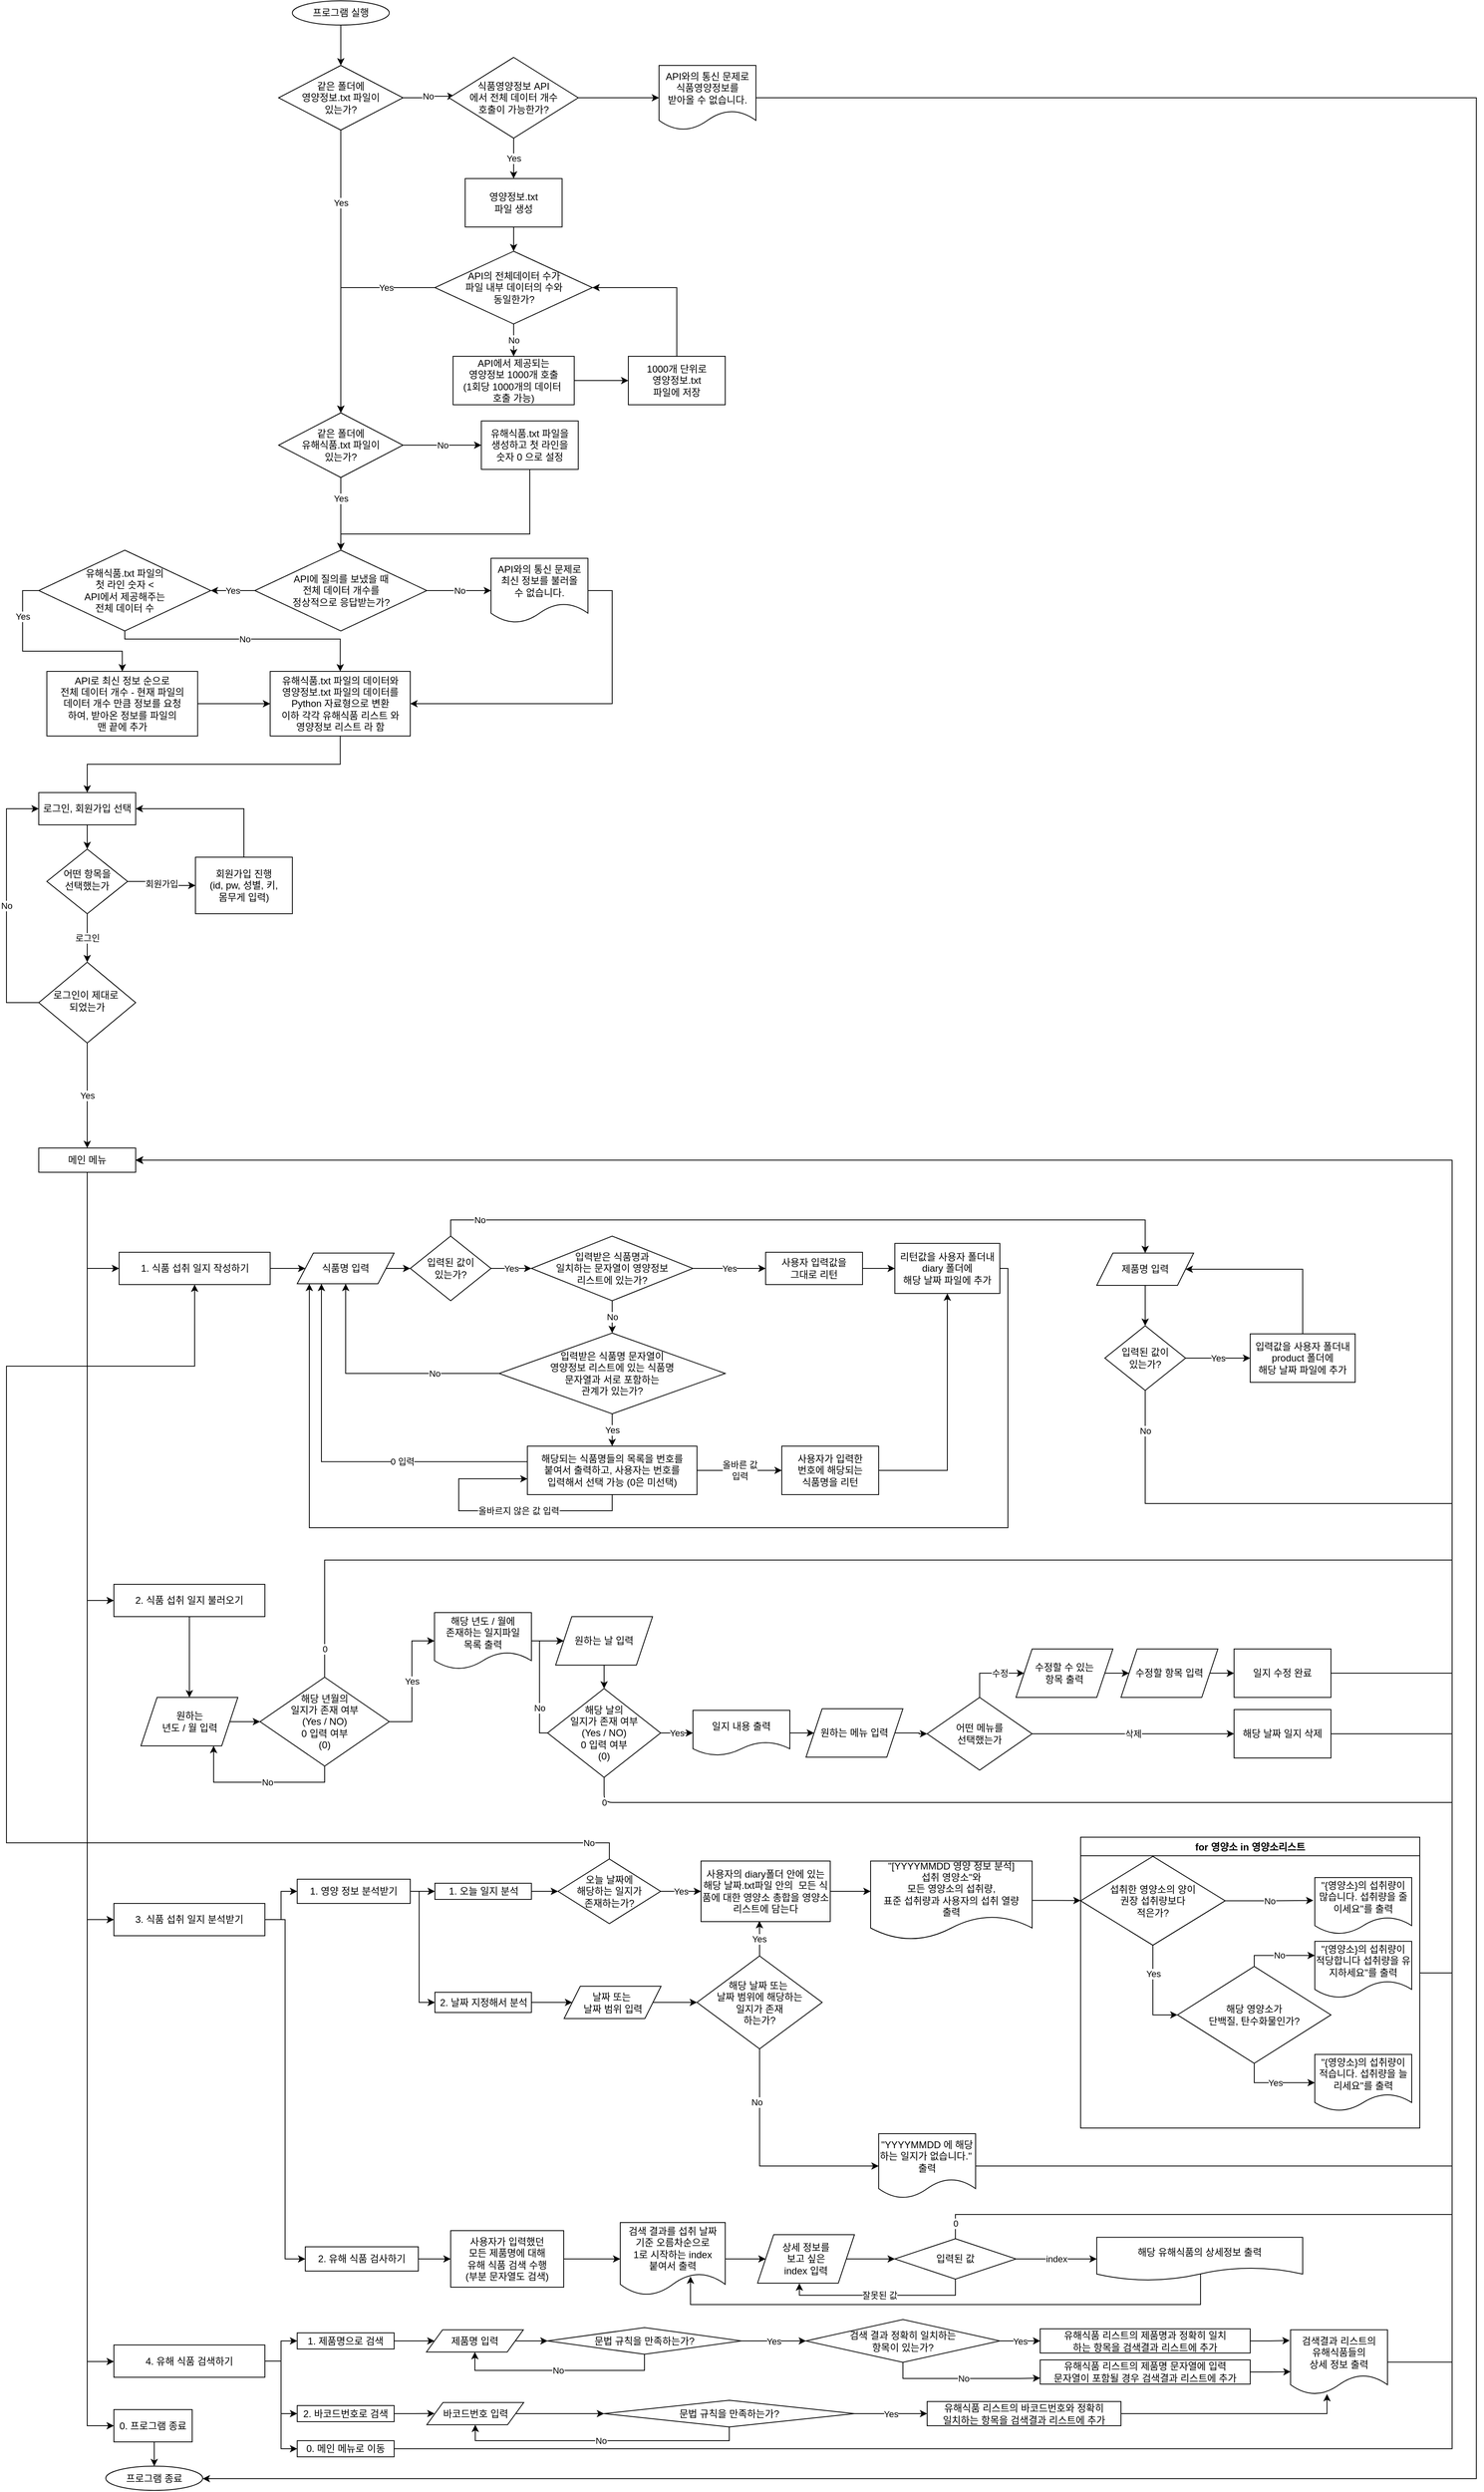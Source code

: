 <mxfile version="13.7.9" type="device"><diagram id="C5RBs43oDa-KdzZeNtuy" name="Page-1"><mxGraphModel dx="2249" dy="796" grid="1" gridSize="10" guides="1" tooltips="1" connect="1" arrows="1" fold="1" page="1" pageScale="1" pageWidth="827" pageHeight="1169" math="0" shadow="0"><root><mxCell id="WIyWlLk6GJQsqaUBKTNV-0"/><mxCell id="WIyWlLk6GJQsqaUBKTNV-1" parent="WIyWlLk6GJQsqaUBKTNV-0"/><mxCell id="NPJ_kvF_19p4aAs6pQiP-2" value="" style="edgeStyle=orthogonalEdgeStyle;rounded=0;orthogonalLoop=1;jettySize=auto;html=1;entryX=0.5;entryY=0;entryDx=0;entryDy=0;" parent="WIyWlLk6GJQsqaUBKTNV-1" source="NPJ_kvF_19p4aAs6pQiP-0" target="sWvDNm4uwDeMdtW4WAiz-0" edge="1"><mxGeometry relative="1" as="geometry"/></mxCell><mxCell id="NPJ_kvF_19p4aAs6pQiP-0" value="프로그램 실행" style="ellipse;whiteSpace=wrap;html=1;" parent="WIyWlLk6GJQsqaUBKTNV-1" vertex="1"><mxGeometry x="354" y="10" width="120" height="30" as="geometry"/></mxCell><mxCell id="NPJ_kvF_19p4aAs6pQiP-4" value="Yes" style="edgeStyle=orthogonalEdgeStyle;rounded=0;orthogonalLoop=1;jettySize=auto;html=1;" parent="WIyWlLk6GJQsqaUBKTNV-1" source="NPJ_kvF_19p4aAs6pQiP-1" target="NPJ_kvF_19p4aAs6pQiP-3" edge="1"><mxGeometry x="-0.428" relative="1" as="geometry"><Array as="points"><mxPoint x="414" y="660"/><mxPoint x="414" y="660"/></Array><mxPoint as="offset"/></mxGeometry></mxCell><mxCell id="NPJ_kvF_19p4aAs6pQiP-8" value="No" style="edgeStyle=orthogonalEdgeStyle;rounded=0;orthogonalLoop=1;jettySize=auto;html=1;" parent="WIyWlLk6GJQsqaUBKTNV-1" source="NPJ_kvF_19p4aAs6pQiP-1" target="NPJ_kvF_19p4aAs6pQiP-7" edge="1"><mxGeometry relative="1" as="geometry"/></mxCell><mxCell id="NPJ_kvF_19p4aAs6pQiP-1" value="같은 폴더에&lt;br&gt;유해식품.txt 파일이&lt;br&gt;있는가?" style="rhombus;whiteSpace=wrap;html=1;" parent="WIyWlLk6GJQsqaUBKTNV-1" vertex="1"><mxGeometry x="337" y="520" width="154" height="80" as="geometry"/></mxCell><mxCell id="NPJ_kvF_19p4aAs6pQiP-11" value="Yes" style="edgeStyle=orthogonalEdgeStyle;rounded=0;orthogonalLoop=1;jettySize=auto;html=1;" parent="WIyWlLk6GJQsqaUBKTNV-1" source="NPJ_kvF_19p4aAs6pQiP-3" target="NPJ_kvF_19p4aAs6pQiP-10" edge="1"><mxGeometry relative="1" as="geometry"><mxPoint as="offset"/></mxGeometry></mxCell><mxCell id="NPJ_kvF_19p4aAs6pQiP-13" value="No" style="edgeStyle=orthogonalEdgeStyle;rounded=0;orthogonalLoop=1;jettySize=auto;html=1;" parent="WIyWlLk6GJQsqaUBKTNV-1" source="NPJ_kvF_19p4aAs6pQiP-3" target="NPJ_kvF_19p4aAs6pQiP-12" edge="1"><mxGeometry relative="1" as="geometry"/></mxCell><mxCell id="NPJ_kvF_19p4aAs6pQiP-3" value="API에 질의를 보냈을 때&lt;br&gt;전체 데이터 개수를&lt;br&gt;정상적으로 응답받는가?" style="rhombus;whiteSpace=wrap;html=1;" parent="WIyWlLk6GJQsqaUBKTNV-1" vertex="1"><mxGeometry x="307.5" y="690" width="213" height="100" as="geometry"/></mxCell><mxCell id="NPJ_kvF_19p4aAs6pQiP-9" style="edgeStyle=orthogonalEdgeStyle;rounded=0;orthogonalLoop=1;jettySize=auto;html=1;exitX=0.5;exitY=1;exitDx=0;exitDy=0;entryX=0.5;entryY=0;entryDx=0;entryDy=0;" parent="WIyWlLk6GJQsqaUBKTNV-1" source="NPJ_kvF_19p4aAs6pQiP-7" target="NPJ_kvF_19p4aAs6pQiP-3" edge="1"><mxGeometry relative="1" as="geometry"><Array as="points"><mxPoint x="648" y="670"/><mxPoint x="414" y="670"/></Array></mxGeometry></mxCell><mxCell id="NPJ_kvF_19p4aAs6pQiP-7" value="유해식품.txt 파일을&lt;br&gt;생성하고 첫 라인을&lt;br&gt;숫자 0 으로 설정" style="whiteSpace=wrap;html=1;" parent="WIyWlLk6GJQsqaUBKTNV-1" vertex="1"><mxGeometry x="588" y="530" width="120" height="60" as="geometry"/></mxCell><mxCell id="NPJ_kvF_19p4aAs6pQiP-15" value="Yes" style="edgeStyle=orthogonalEdgeStyle;rounded=0;orthogonalLoop=1;jettySize=auto;html=1;exitX=0;exitY=0.5;exitDx=0;exitDy=0;" parent="WIyWlLk6GJQsqaUBKTNV-1" source="NPJ_kvF_19p4aAs6pQiP-10" target="NPJ_kvF_19p4aAs6pQiP-14" edge="1"><mxGeometry x="-0.577" relative="1" as="geometry"><mxPoint as="offset"/></mxGeometry></mxCell><mxCell id="NPJ_kvF_19p4aAs6pQiP-19" value="No" style="edgeStyle=orthogonalEdgeStyle;rounded=0;orthogonalLoop=1;jettySize=auto;html=1;exitX=0.5;exitY=1;exitDx=0;exitDy=0;entryX=0.5;entryY=0;entryDx=0;entryDy=0;" parent="WIyWlLk6GJQsqaUBKTNV-1" source="NPJ_kvF_19p4aAs6pQiP-10" target="NPJ_kvF_19p4aAs6pQiP-16" edge="1"><mxGeometry relative="1" as="geometry"><Array as="points"><mxPoint x="147" y="800"/><mxPoint x="413" y="800"/></Array></mxGeometry></mxCell><mxCell id="NPJ_kvF_19p4aAs6pQiP-10" value="유해식품.txt 파일의&lt;br&gt;첫 라인 숫자 &amp;lt;&lt;br&gt;API에서 제공해주는&lt;br&gt;전체 데이터 수" style="rhombus;whiteSpace=wrap;html=1;" parent="WIyWlLk6GJQsqaUBKTNV-1" vertex="1"><mxGeometry x="40" y="690" width="213" height="100" as="geometry"/></mxCell><mxCell id="NPJ_kvF_19p4aAs6pQiP-18" style="edgeStyle=orthogonalEdgeStyle;rounded=0;orthogonalLoop=1;jettySize=auto;html=1;entryX=1;entryY=0.5;entryDx=0;entryDy=0;exitX=1;exitY=0.5;exitDx=0;exitDy=0;" parent="WIyWlLk6GJQsqaUBKTNV-1" source="NPJ_kvF_19p4aAs6pQiP-12" target="NPJ_kvF_19p4aAs6pQiP-16" edge="1"><mxGeometry relative="1" as="geometry"><Array as="points"><mxPoint x="750" y="740"/><mxPoint x="750" y="880"/></Array></mxGeometry></mxCell><mxCell id="NPJ_kvF_19p4aAs6pQiP-12" value="API와의 통신 문제로&lt;br&gt;최신 정보를 불러올&lt;br&gt;수 없습니다." style="shape=document;whiteSpace=wrap;html=1;boundedLbl=1;" parent="WIyWlLk6GJQsqaUBKTNV-1" vertex="1"><mxGeometry x="600" y="700" width="120" height="80" as="geometry"/></mxCell><mxCell id="NPJ_kvF_19p4aAs6pQiP-17" value="" style="edgeStyle=orthogonalEdgeStyle;rounded=0;orthogonalLoop=1;jettySize=auto;html=1;" parent="WIyWlLk6GJQsqaUBKTNV-1" source="NPJ_kvF_19p4aAs6pQiP-14" target="NPJ_kvF_19p4aAs6pQiP-16" edge="1"><mxGeometry relative="1" as="geometry"/></mxCell><mxCell id="NPJ_kvF_19p4aAs6pQiP-14" value="API로 최신 정보 순으로&lt;br&gt;전체 데이터 개수 - 현재 파일의&lt;br&gt;데이터 개수 만큼 정보를 요청&lt;br&gt;하여, 받아온 정보를 파일의&lt;br&gt;맨 끝에 추가" style="whiteSpace=wrap;html=1;" parent="WIyWlLk6GJQsqaUBKTNV-1" vertex="1"><mxGeometry x="50.0" y="840" width="186.75" height="80" as="geometry"/></mxCell><mxCell id="P_HfIz-ZIOKGO2s2vaxZ-14" style="edgeStyle=orthogonalEdgeStyle;rounded=0;orthogonalLoop=1;jettySize=auto;html=1;exitX=0.5;exitY=1;exitDx=0;exitDy=0;entryX=0.5;entryY=0;entryDx=0;entryDy=0;" parent="WIyWlLk6GJQsqaUBKTNV-1" source="NPJ_kvF_19p4aAs6pQiP-16" target="P_HfIz-ZIOKGO2s2vaxZ-11" edge="1"><mxGeometry relative="1" as="geometry"/></mxCell><mxCell id="NPJ_kvF_19p4aAs6pQiP-16" value="유해식품.txt 파일의 데이터와&lt;br&gt;영양정보.txt 파일의 데이터를&lt;br&gt;Python 자료형으로 변환&lt;br&gt;이하 각각 유해식품 리스트 와&lt;br&gt;영양정보 리스트 라 함" style="whiteSpace=wrap;html=1;" parent="WIyWlLk6GJQsqaUBKTNV-1" vertex="1"><mxGeometry x="326.51" y="840" width="173.49" height="80" as="geometry"/></mxCell><mxCell id="NPJ_kvF_19p4aAs6pQiP-27" style="edgeStyle=orthogonalEdgeStyle;rounded=0;orthogonalLoop=1;jettySize=auto;html=1;exitX=0.5;exitY=1;exitDx=0;exitDy=0;entryX=0;entryY=0.5;entryDx=0;entryDy=0;" parent="WIyWlLk6GJQsqaUBKTNV-1" source="NPJ_kvF_19p4aAs6pQiP-20" target="NPJ_kvF_19p4aAs6pQiP-26" edge="1"><mxGeometry relative="1" as="geometry"/></mxCell><mxCell id="sWvDNm4uwDeMdtW4WAiz-22" style="edgeStyle=orthogonalEdgeStyle;rounded=0;orthogonalLoop=1;jettySize=auto;html=1;exitX=0.5;exitY=1;exitDx=0;exitDy=0;entryX=0;entryY=0.5;entryDx=0;entryDy=0;" parent="WIyWlLk6GJQsqaUBKTNV-1" source="NPJ_kvF_19p4aAs6pQiP-20" target="NPJ_kvF_19p4aAs6pQiP-22" edge="1"><mxGeometry relative="1" as="geometry"/></mxCell><mxCell id="NPJ_kvF_19p4aAs6pQiP-20" value="메인 메뉴" style="whiteSpace=wrap;html=1;" parent="WIyWlLk6GJQsqaUBKTNV-1" vertex="1"><mxGeometry x="40" y="1430" width="120" height="30" as="geometry"/></mxCell><mxCell id="sWvDNm4uwDeMdtW4WAiz-159" value="" style="edgeStyle=orthogonalEdgeStyle;rounded=0;orthogonalLoop=1;jettySize=auto;html=1;" parent="WIyWlLk6GJQsqaUBKTNV-1" source="NPJ_kvF_19p4aAs6pQiP-22" target="sWvDNm4uwDeMdtW4WAiz-158" edge="1"><mxGeometry relative="1" as="geometry"/></mxCell><mxCell id="NPJ_kvF_19p4aAs6pQiP-22" value="1. 식품 섭취 일지 작성하기" style="whiteSpace=wrap;html=1;" parent="WIyWlLk6GJQsqaUBKTNV-1" vertex="1"><mxGeometry x="139.51" y="1559" width="187" height="40" as="geometry"/></mxCell><mxCell id="NPJ_kvF_19p4aAs6pQiP-39" style="edgeStyle=orthogonalEdgeStyle;rounded=0;orthogonalLoop=1;jettySize=auto;html=1;entryX=0;entryY=0.5;entryDx=0;entryDy=0;exitX=1;exitY=0.5;exitDx=0;exitDy=0;" parent="WIyWlLk6GJQsqaUBKTNV-1" source="P_HfIz-ZIOKGO2s2vaxZ-17" target="NPJ_kvF_19p4aAs6pQiP-38" edge="1"><mxGeometry relative="1" as="geometry"><mxPoint x="320" y="2841.539" as="sourcePoint"/></mxGeometry></mxCell><mxCell id="NPJ_kvF_19p4aAs6pQiP-29" style="edgeStyle=orthogonalEdgeStyle;rounded=0;orthogonalLoop=1;jettySize=auto;html=1;exitX=0.5;exitY=1;exitDx=0;exitDy=0;entryX=0.5;entryY=0;entryDx=0;entryDy=0;" parent="WIyWlLk6GJQsqaUBKTNV-1" source="NPJ_kvF_19p4aAs6pQiP-26" target="NPJ_kvF_19p4aAs6pQiP-28" edge="1"><mxGeometry relative="1" as="geometry"/></mxCell><mxCell id="NPJ_kvF_19p4aAs6pQiP-26" value="0. 프로그램 종료" style="whiteSpace=wrap;html=1;" parent="WIyWlLk6GJQsqaUBKTNV-1" vertex="1"><mxGeometry x="133" y="2991.51" width="97" height="40" as="geometry"/></mxCell><mxCell id="NPJ_kvF_19p4aAs6pQiP-28" value="프로그램 종료" style="ellipse;whiteSpace=wrap;html=1;" parent="WIyWlLk6GJQsqaUBKTNV-1" vertex="1"><mxGeometry x="123" y="3061.51" width="120" height="30" as="geometry"/></mxCell><mxCell id="sWvDNm4uwDeMdtW4WAiz-57" style="edgeStyle=orthogonalEdgeStyle;rounded=0;orthogonalLoop=1;jettySize=auto;html=1;entryX=0;entryY=0.5;entryDx=0;entryDy=0;" parent="WIyWlLk6GJQsqaUBKTNV-1" source="NPJ_kvF_19p4aAs6pQiP-30" target="sWvDNm4uwDeMdtW4WAiz-54" edge="1"><mxGeometry relative="1" as="geometry"/></mxCell><mxCell id="NPJ_kvF_19p4aAs6pQiP-30" value="1. 제품명으로 검색" style="whiteSpace=wrap;html=1;" parent="WIyWlLk6GJQsqaUBKTNV-1" vertex="1"><mxGeometry x="360" y="2896.51" width="120" height="20" as="geometry"/></mxCell><mxCell id="sWvDNm4uwDeMdtW4WAiz-65" style="edgeStyle=orthogonalEdgeStyle;rounded=0;orthogonalLoop=1;jettySize=auto;html=1;exitX=1;exitY=0.5;exitDx=0;exitDy=0;" parent="WIyWlLk6GJQsqaUBKTNV-1" source="NPJ_kvF_19p4aAs6pQiP-36" edge="1"><mxGeometry relative="1" as="geometry"><mxPoint x="530" y="2996.372" as="targetPoint"/></mxGeometry></mxCell><mxCell id="NPJ_kvF_19p4aAs6pQiP-36" value="2. 바코드번호로 검색" style="whiteSpace=wrap;html=1;" parent="WIyWlLk6GJQsqaUBKTNV-1" vertex="1"><mxGeometry x="360" y="2986.51" width="120" height="20" as="geometry"/></mxCell><mxCell id="NPJ_kvF_19p4aAs6pQiP-40" style="edgeStyle=orthogonalEdgeStyle;rounded=0;orthogonalLoop=1;jettySize=auto;html=1;entryX=1;entryY=0.5;entryDx=0;entryDy=0;exitX=1;exitY=0.5;exitDx=0;exitDy=0;" parent="WIyWlLk6GJQsqaUBKTNV-1" source="NPJ_kvF_19p4aAs6pQiP-38" target="NPJ_kvF_19p4aAs6pQiP-20" edge="1"><mxGeometry relative="1" as="geometry"><Array as="points"><mxPoint x="1790" y="3040"/><mxPoint x="1790" y="1445"/></Array></mxGeometry></mxCell><mxCell id="NPJ_kvF_19p4aAs6pQiP-38" value="0. 메인 메뉴로 이동" style="whiteSpace=wrap;html=1;" parent="WIyWlLk6GJQsqaUBKTNV-1" vertex="1"><mxGeometry x="360" y="3030" width="120" height="20" as="geometry"/></mxCell><mxCell id="NPJ_kvF_19p4aAs6pQiP-56" value="Yes" style="edgeStyle=orthogonalEdgeStyle;rounded=0;orthogonalLoop=1;jettySize=auto;html=1;entryX=0;entryY=0.5;entryDx=0;entryDy=0;" parent="WIyWlLk6GJQsqaUBKTNV-1" source="NPJ_kvF_19p4aAs6pQiP-54" target="NPJ_kvF_19p4aAs6pQiP-65" edge="1"><mxGeometry relative="1" as="geometry"><mxPoint x="960" y="1579" as="targetPoint"/></mxGeometry></mxCell><mxCell id="NPJ_kvF_19p4aAs6pQiP-63" value="No" style="edgeStyle=orthogonalEdgeStyle;rounded=0;orthogonalLoop=1;jettySize=auto;html=1;" parent="WIyWlLk6GJQsqaUBKTNV-1" source="NPJ_kvF_19p4aAs6pQiP-54" target="NPJ_kvF_19p4aAs6pQiP-62" edge="1"><mxGeometry relative="1" as="geometry"/></mxCell><mxCell id="NPJ_kvF_19p4aAs6pQiP-54" value="입력받은 식품명과&lt;br&gt;일치하는 문자열이 영양정보&lt;br&gt;리스트에 있는가?" style="rhombus;whiteSpace=wrap;html=1;" parent="WIyWlLk6GJQsqaUBKTNV-1" vertex="1"><mxGeometry x="650" y="1539" width="200" height="80" as="geometry"/></mxCell><mxCell id="sWvDNm4uwDeMdtW4WAiz-167" style="edgeStyle=orthogonalEdgeStyle;rounded=0;orthogonalLoop=1;jettySize=auto;html=1;exitX=1;exitY=0.5;exitDx=0;exitDy=0;entryX=0.125;entryY=1;entryDx=0;entryDy=0;entryPerimeter=0;" parent="WIyWlLk6GJQsqaUBKTNV-1" source="NPJ_kvF_19p4aAs6pQiP-55" target="sWvDNm4uwDeMdtW4WAiz-158" edge="1"><mxGeometry relative="1" as="geometry"><Array as="points"><mxPoint x="1240" y="1579"/><mxPoint x="1240" y="1900"/><mxPoint x="375" y="1900"/></Array></mxGeometry></mxCell><mxCell id="NPJ_kvF_19p4aAs6pQiP-55" value="리턴값을 사용자 폴더내&lt;br&gt;diary 폴더에&lt;br&gt;해당 날짜 파일에 추가" style="whiteSpace=wrap;html=1;" parent="WIyWlLk6GJQsqaUBKTNV-1" vertex="1"><mxGeometry x="1100" y="1548" width="130" height="62" as="geometry"/></mxCell><mxCell id="NPJ_kvF_19p4aAs6pQiP-61" value="Yes" style="edgeStyle=orthogonalEdgeStyle;rounded=0;orthogonalLoop=1;jettySize=auto;html=1;entryX=0;entryY=0.5;entryDx=0;entryDy=0;" parent="WIyWlLk6GJQsqaUBKTNV-1" source="sWvDNm4uwDeMdtW4WAiz-160" target="NPJ_kvF_19p4aAs6pQiP-54" edge="1"><mxGeometry relative="1" as="geometry"><mxPoint x="620" y="1579" as="sourcePoint"/></mxGeometry></mxCell><mxCell id="NPJ_kvF_19p4aAs6pQiP-64" value="No" style="edgeStyle=orthogonalEdgeStyle;rounded=0;orthogonalLoop=1;jettySize=auto;html=1;exitX=0;exitY=0.5;exitDx=0;exitDy=0;entryX=0.5;entryY=1;entryDx=0;entryDy=0;" parent="WIyWlLk6GJQsqaUBKTNV-1" source="NPJ_kvF_19p4aAs6pQiP-62" target="sWvDNm4uwDeMdtW4WAiz-158" edge="1"><mxGeometry x="-0.468" relative="1" as="geometry"><mxPoint x="560" y="1594" as="targetPoint"/><mxPoint as="offset"/></mxGeometry></mxCell><mxCell id="NPJ_kvF_19p4aAs6pQiP-69" value="Yes" style="edgeStyle=orthogonalEdgeStyle;rounded=0;orthogonalLoop=1;jettySize=auto;html=1;" parent="WIyWlLk6GJQsqaUBKTNV-1" source="NPJ_kvF_19p4aAs6pQiP-62" target="NPJ_kvF_19p4aAs6pQiP-68" edge="1"><mxGeometry relative="1" as="geometry"/></mxCell><mxCell id="NPJ_kvF_19p4aAs6pQiP-62" value="입력받은 식품명 문자열이&lt;br&gt;영양정보 리스트에 있는 식품명&lt;br&gt;문자열과 서로 포함하는&lt;br&gt;관계가 있는가?" style="rhombus;whiteSpace=wrap;html=1;" parent="WIyWlLk6GJQsqaUBKTNV-1" vertex="1"><mxGeometry x="610" y="1659" width="280" height="100" as="geometry"/></mxCell><mxCell id="NPJ_kvF_19p4aAs6pQiP-66" style="edgeStyle=orthogonalEdgeStyle;rounded=0;orthogonalLoop=1;jettySize=auto;html=1;entryX=0;entryY=0.5;entryDx=0;entryDy=0;" parent="WIyWlLk6GJQsqaUBKTNV-1" source="NPJ_kvF_19p4aAs6pQiP-65" target="NPJ_kvF_19p4aAs6pQiP-55" edge="1"><mxGeometry relative="1" as="geometry"/></mxCell><mxCell id="NPJ_kvF_19p4aAs6pQiP-65" value="사용자 입력값을&lt;br&gt;그대로 리턴" style="whiteSpace=wrap;html=1;" parent="WIyWlLk6GJQsqaUBKTNV-1" vertex="1"><mxGeometry x="940" y="1559" width="120" height="40" as="geometry"/></mxCell><mxCell id="NPJ_kvF_19p4aAs6pQiP-70" value="0 입력" style="edgeStyle=orthogonalEdgeStyle;rounded=0;orthogonalLoop=1;jettySize=auto;html=1;entryX=0.25;entryY=1;entryDx=0;entryDy=0;exitX=-0.001;exitY=0.321;exitDx=0;exitDy=0;exitPerimeter=0;" parent="WIyWlLk6GJQsqaUBKTNV-1" source="NPJ_kvF_19p4aAs6pQiP-68" target="sWvDNm4uwDeMdtW4WAiz-158" edge="1"><mxGeometry x="-0.348" relative="1" as="geometry"><mxPoint x="530" y="1594" as="targetPoint"/><mxPoint as="offset"/></mxGeometry></mxCell><mxCell id="NPJ_kvF_19p4aAs6pQiP-73" value="올바르지 않은 값 입력" style="edgeStyle=orthogonalEdgeStyle;rounded=0;orthogonalLoop=1;jettySize=auto;html=1;exitX=0.5;exitY=1;exitDx=0;exitDy=0;entryX=0.001;entryY=0.674;entryDx=0;entryDy=0;entryPerimeter=0;" parent="WIyWlLk6GJQsqaUBKTNV-1" source="NPJ_kvF_19p4aAs6pQiP-68" target="NPJ_kvF_19p4aAs6pQiP-68" edge="1"><mxGeometry x="-0.187" relative="1" as="geometry"><mxPoint x="620" y="1839" as="targetPoint"/><Array as="points"><mxPoint x="750" y="1879"/><mxPoint x="560" y="1879"/><mxPoint x="560" y="1839"/></Array><mxPoint as="offset"/></mxGeometry></mxCell><mxCell id="NPJ_kvF_19p4aAs6pQiP-75" value="올바른 값&lt;br&gt;입력" style="edgeStyle=orthogonalEdgeStyle;rounded=0;orthogonalLoop=1;jettySize=auto;html=1;" parent="WIyWlLk6GJQsqaUBKTNV-1" source="NPJ_kvF_19p4aAs6pQiP-68" target="NPJ_kvF_19p4aAs6pQiP-74" edge="1"><mxGeometry relative="1" as="geometry"/></mxCell><mxCell id="NPJ_kvF_19p4aAs6pQiP-68" value="해당되는 식품명들의 목록을 번호를&lt;br&gt;붙여서 출력하고, 사용자는 번호를&lt;br&gt;입력해서 선택 가능 (0은 미선택)" style="whiteSpace=wrap;html=1;" parent="WIyWlLk6GJQsqaUBKTNV-1" vertex="1"><mxGeometry x="645" y="1799" width="210" height="60" as="geometry"/></mxCell><mxCell id="NPJ_kvF_19p4aAs6pQiP-76" style="edgeStyle=orthogonalEdgeStyle;rounded=0;orthogonalLoop=1;jettySize=auto;html=1;entryX=0.5;entryY=1;entryDx=0;entryDy=0;" parent="WIyWlLk6GJQsqaUBKTNV-1" source="NPJ_kvF_19p4aAs6pQiP-74" target="NPJ_kvF_19p4aAs6pQiP-55" edge="1"><mxGeometry relative="1" as="geometry"/></mxCell><mxCell id="NPJ_kvF_19p4aAs6pQiP-74" value="사용자가 입력한&lt;br&gt;번호에 해당되는&lt;br&gt;식품명을 리턴" style="whiteSpace=wrap;html=1;" parent="WIyWlLk6GJQsqaUBKTNV-1" vertex="1"><mxGeometry x="960" y="1799" width="120" height="60" as="geometry"/></mxCell><mxCell id="P_HfIz-ZIOKGO2s2vaxZ-2" value="회원가입" style="edgeStyle=orthogonalEdgeStyle;rounded=0;orthogonalLoop=1;jettySize=auto;html=1;entryX=0;entryY=0.5;entryDx=0;entryDy=0;" parent="WIyWlLk6GJQsqaUBKTNV-1" source="P_HfIz-ZIOKGO2s2vaxZ-3" target="sWvDNm4uwDeMdtW4WAiz-2" edge="1"><mxGeometry relative="1" as="geometry"><mxPoint x="270" y="1090" as="targetPoint"/></mxGeometry></mxCell><mxCell id="sWvDNm4uwDeMdtW4WAiz-3" value="로그인" style="edgeStyle=orthogonalEdgeStyle;rounded=0;orthogonalLoop=1;jettySize=auto;html=1;exitX=0.5;exitY=1;exitDx=0;exitDy=0;entryX=0.5;entryY=0;entryDx=0;entryDy=0;" parent="WIyWlLk6GJQsqaUBKTNV-1" source="P_HfIz-ZIOKGO2s2vaxZ-3" target="P_HfIz-ZIOKGO2s2vaxZ-8" edge="1"><mxGeometry relative="1" as="geometry"/></mxCell><mxCell id="P_HfIz-ZIOKGO2s2vaxZ-3" value="어떤 항목을&lt;br&gt;선택했는가" style="rhombus;whiteSpace=wrap;html=1;shadow=0;fontFamily=Helvetica;fontSize=12;align=center;strokeWidth=1;spacing=6;spacingTop=-4;" parent="WIyWlLk6GJQsqaUBKTNV-1" vertex="1"><mxGeometry x="50" y="1060" width="100" height="80" as="geometry"/></mxCell><mxCell id="P_HfIz-ZIOKGO2s2vaxZ-4" style="edgeStyle=orthogonalEdgeStyle;rounded=0;orthogonalLoop=1;jettySize=auto;html=1;exitX=0.5;exitY=0;exitDx=0;exitDy=0;entryX=1;entryY=0.5;entryDx=0;entryDy=0;" parent="WIyWlLk6GJQsqaUBKTNV-1" source="sWvDNm4uwDeMdtW4WAiz-2" target="P_HfIz-ZIOKGO2s2vaxZ-11" edge="1"><mxGeometry relative="1" as="geometry"><mxPoint x="330" y="1070" as="sourcePoint"/></mxGeometry></mxCell><mxCell id="P_HfIz-ZIOKGO2s2vaxZ-6" value="No" style="edgeStyle=orthogonalEdgeStyle;rounded=0;orthogonalLoop=1;jettySize=auto;html=1;exitX=0;exitY=0.5;exitDx=0;exitDy=0;entryX=0;entryY=0.5;entryDx=0;entryDy=0;" parent="WIyWlLk6GJQsqaUBKTNV-1" source="P_HfIz-ZIOKGO2s2vaxZ-8" target="P_HfIz-ZIOKGO2s2vaxZ-11" edge="1"><mxGeometry relative="1" as="geometry"><Array as="points"><mxPoint y="1250"/><mxPoint y="1010"/></Array></mxGeometry></mxCell><mxCell id="P_HfIz-ZIOKGO2s2vaxZ-7" value="Yes" style="edgeStyle=orthogonalEdgeStyle;rounded=0;orthogonalLoop=1;jettySize=auto;html=1;exitX=0.5;exitY=1;exitDx=0;exitDy=0;entryX=0.5;entryY=0;entryDx=0;entryDy=0;" parent="WIyWlLk6GJQsqaUBKTNV-1" source="P_HfIz-ZIOKGO2s2vaxZ-8" target="NPJ_kvF_19p4aAs6pQiP-20" edge="1"><mxGeometry relative="1" as="geometry"><mxPoint x="100" y="800" as="targetPoint"/></mxGeometry></mxCell><mxCell id="P_HfIz-ZIOKGO2s2vaxZ-8" value="로그인이 제대로&amp;nbsp;&lt;br&gt;되었는가" style="rhombus;whiteSpace=wrap;html=1;shadow=0;fontFamily=Helvetica;fontSize=12;align=center;strokeWidth=1;spacing=6;spacingTop=-4;" parent="WIyWlLk6GJQsqaUBKTNV-1" vertex="1"><mxGeometry x="40" y="1200" width="120" height="100" as="geometry"/></mxCell><mxCell id="P_HfIz-ZIOKGO2s2vaxZ-10" style="edgeStyle=orthogonalEdgeStyle;rounded=0;orthogonalLoop=1;jettySize=auto;html=1;exitX=0.5;exitY=1;exitDx=0;exitDy=0;entryX=0.5;entryY=0;entryDx=0;entryDy=0;" parent="WIyWlLk6GJQsqaUBKTNV-1" source="P_HfIz-ZIOKGO2s2vaxZ-11" target="P_HfIz-ZIOKGO2s2vaxZ-3" edge="1"><mxGeometry relative="1" as="geometry"/></mxCell><mxCell id="P_HfIz-ZIOKGO2s2vaxZ-11" value="로그인, 회원가입 선택" style="rounded=1;whiteSpace=wrap;html=1;fontSize=12;glass=0;strokeWidth=1;shadow=0;arcSize=0;" parent="WIyWlLk6GJQsqaUBKTNV-1" vertex="1"><mxGeometry x="40" y="990" width="120" height="40" as="geometry"/></mxCell><mxCell id="sWvDNm4uwDeMdtW4WAiz-181" style="edgeStyle=orthogonalEdgeStyle;rounded=0;orthogonalLoop=1;jettySize=auto;html=1;exitX=0.5;exitY=1;exitDx=0;exitDy=0;entryX=0.5;entryY=0;entryDx=0;entryDy=0;" parent="WIyWlLk6GJQsqaUBKTNV-1" source="P_HfIz-ZIOKGO2s2vaxZ-15" target="sWvDNm4uwDeMdtW4WAiz-98" edge="1"><mxGeometry relative="1" as="geometry"/></mxCell><mxCell id="P_HfIz-ZIOKGO2s2vaxZ-15" value="2. 식품 섭취 일지 불러오기" style="whiteSpace=wrap;html=1;" parent="WIyWlLk6GJQsqaUBKTNV-1" vertex="1"><mxGeometry x="133" y="1970" width="187" height="40" as="geometry"/></mxCell><mxCell id="P_HfIz-ZIOKGO2s2vaxZ-16" value="" style="edgeStyle=orthogonalEdgeStyle;rounded=0;orthogonalLoop=1;jettySize=auto;html=1;exitX=0.5;exitY=1;exitDx=0;exitDy=0;entryX=0;entryY=0.5;entryDx=0;entryDy=0;" parent="WIyWlLk6GJQsqaUBKTNV-1" source="NPJ_kvF_19p4aAs6pQiP-20" target="P_HfIz-ZIOKGO2s2vaxZ-15" edge="1"><mxGeometry relative="1" as="geometry"><Array as="points"><mxPoint x="100" y="1990"/></Array></mxGeometry></mxCell><mxCell id="P_HfIz-ZIOKGO2s2vaxZ-22" style="edgeStyle=orthogonalEdgeStyle;rounded=0;orthogonalLoop=1;jettySize=auto;html=1;exitX=1;exitY=0.5;exitDx=0;exitDy=0;entryX=0;entryY=0.5;entryDx=0;entryDy=0;" parent="WIyWlLk6GJQsqaUBKTNV-1" source="P_HfIz-ZIOKGO2s2vaxZ-17" target="NPJ_kvF_19p4aAs6pQiP-30" edge="1"><mxGeometry relative="1" as="geometry"/></mxCell><mxCell id="VziojANidwevVF3-kK1f-3" style="edgeStyle=orthogonalEdgeStyle;rounded=0;orthogonalLoop=1;jettySize=auto;html=1;exitX=1;exitY=0.5;exitDx=0;exitDy=0;entryX=0;entryY=0.5;entryDx=0;entryDy=0;" edge="1" parent="WIyWlLk6GJQsqaUBKTNV-1" source="P_HfIz-ZIOKGO2s2vaxZ-17" target="NPJ_kvF_19p4aAs6pQiP-36"><mxGeometry relative="1" as="geometry"/></mxCell><mxCell id="P_HfIz-ZIOKGO2s2vaxZ-17" value="4. 유해 식품 검색하기" style="whiteSpace=wrap;html=1;" parent="WIyWlLk6GJQsqaUBKTNV-1" vertex="1"><mxGeometry x="133" y="2911.51" width="187" height="40" as="geometry"/></mxCell><mxCell id="P_HfIz-ZIOKGO2s2vaxZ-18" value="" style="edgeStyle=orthogonalEdgeStyle;rounded=0;orthogonalLoop=1;jettySize=auto;html=1;exitX=0.5;exitY=1;exitDx=0;exitDy=0;entryX=0;entryY=0.5;entryDx=0;entryDy=0;" parent="WIyWlLk6GJQsqaUBKTNV-1" source="NPJ_kvF_19p4aAs6pQiP-20" target="P_HfIz-ZIOKGO2s2vaxZ-17" edge="1"><mxGeometry relative="1" as="geometry"><Array as="points"><mxPoint x="100" y="2932"/><mxPoint x="133" y="2932"/></Array></mxGeometry></mxCell><mxCell id="sWvDNm4uwDeMdtW4WAiz-87" value="" style="edgeStyle=orthogonalEdgeStyle;rounded=0;orthogonalLoop=1;jettySize=auto;html=1;" parent="WIyWlLk6GJQsqaUBKTNV-1" source="P_HfIz-ZIOKGO2s2vaxZ-23" target="sWvDNm4uwDeMdtW4WAiz-86" edge="1"><mxGeometry relative="1" as="geometry"/></mxCell><mxCell id="sWvDNm4uwDeMdtW4WAiz-89" style="edgeStyle=orthogonalEdgeStyle;rounded=0;orthogonalLoop=1;jettySize=auto;html=1;entryX=0;entryY=0.5;entryDx=0;entryDy=0;" parent="WIyWlLk6GJQsqaUBKTNV-1" source="P_HfIz-ZIOKGO2s2vaxZ-23" target="sWvDNm4uwDeMdtW4WAiz-88" edge="1"><mxGeometry relative="1" as="geometry"/></mxCell><mxCell id="P_HfIz-ZIOKGO2s2vaxZ-23" value="3. 식품 섭취 일지 분석받기" style="whiteSpace=wrap;html=1;" parent="WIyWlLk6GJQsqaUBKTNV-1" vertex="1"><mxGeometry x="133" y="2365" width="187" height="40" as="geometry"/></mxCell><mxCell id="P_HfIz-ZIOKGO2s2vaxZ-24" value="" style="edgeStyle=orthogonalEdgeStyle;rounded=0;orthogonalLoop=1;jettySize=auto;html=1;exitX=0.5;exitY=1;exitDx=0;exitDy=0;entryX=0;entryY=0.5;entryDx=0;entryDy=0;" parent="WIyWlLk6GJQsqaUBKTNV-1" source="NPJ_kvF_19p4aAs6pQiP-20" target="P_HfIz-ZIOKGO2s2vaxZ-23" edge="1"><mxGeometry relative="1" as="geometry"><Array as="points"><mxPoint x="100" y="2385"/></Array></mxGeometry></mxCell><mxCell id="sWvDNm4uwDeMdtW4WAiz-4" value="Yes" style="edgeStyle=orthogonalEdgeStyle;rounded=0;orthogonalLoop=1;jettySize=auto;html=1;entryX=0.5;entryY=0;entryDx=0;entryDy=0;" parent="WIyWlLk6GJQsqaUBKTNV-1" source="sWvDNm4uwDeMdtW4WAiz-0" target="NPJ_kvF_19p4aAs6pQiP-1" edge="1"><mxGeometry x="-0.486" relative="1" as="geometry"><mxPoint as="offset"/></mxGeometry></mxCell><mxCell id="sWvDNm4uwDeMdtW4WAiz-6" value="No" style="edgeStyle=orthogonalEdgeStyle;rounded=0;orthogonalLoop=1;jettySize=auto;html=1;entryX=0.043;entryY=0.481;entryDx=0;entryDy=0;entryPerimeter=0;" parent="WIyWlLk6GJQsqaUBKTNV-1" source="sWvDNm4uwDeMdtW4WAiz-0" target="sWvDNm4uwDeMdtW4WAiz-33" edge="1"><mxGeometry relative="1" as="geometry"><mxPoint x="578" y="130.0" as="targetPoint"/></mxGeometry></mxCell><mxCell id="sWvDNm4uwDeMdtW4WAiz-0" value="같은 폴더에&lt;br&gt;영양정보.txt 파일이&lt;br&gt;있는가?" style="rhombus;whiteSpace=wrap;html=1;" parent="WIyWlLk6GJQsqaUBKTNV-1" vertex="1"><mxGeometry x="337" y="90" width="154" height="80" as="geometry"/></mxCell><mxCell id="sWvDNm4uwDeMdtW4WAiz-2" value="회원가입 진행&lt;br&gt;(id, pw, 성별, 키, &lt;br&gt;몸무게 입력)" style="rounded=1;whiteSpace=wrap;html=1;fontSize=12;glass=0;strokeWidth=1;shadow=0;arcSize=0;" parent="WIyWlLk6GJQsqaUBKTNV-1" vertex="1"><mxGeometry x="234" y="1070" width="120" height="70" as="geometry"/></mxCell><mxCell id="sWvDNm4uwDeMdtW4WAiz-42" value="Yes" style="edgeStyle=orthogonalEdgeStyle;rounded=0;orthogonalLoop=1;jettySize=auto;html=1;entryX=0.5;entryY=0;entryDx=0;entryDy=0;" parent="WIyWlLk6GJQsqaUBKTNV-1" source="sWvDNm4uwDeMdtW4WAiz-25" target="NPJ_kvF_19p4aAs6pQiP-1" edge="1"><mxGeometry x="-0.554" relative="1" as="geometry"><mxPoint as="offset"/></mxGeometry></mxCell><mxCell id="sWvDNm4uwDeMdtW4WAiz-43" value="No" style="edgeStyle=orthogonalEdgeStyle;rounded=0;orthogonalLoop=1;jettySize=auto;html=1;entryX=0.5;entryY=0;entryDx=0;entryDy=0;" parent="WIyWlLk6GJQsqaUBKTNV-1" source="sWvDNm4uwDeMdtW4WAiz-25" target="sWvDNm4uwDeMdtW4WAiz-40" edge="1"><mxGeometry relative="1" as="geometry"><mxPoint as="offset"/></mxGeometry></mxCell><mxCell id="sWvDNm4uwDeMdtW4WAiz-25" value="API의 전체데이터 수가&lt;br&gt;파일 내부 데이터의 수와&lt;br&gt;동일한가?" style="rhombus;whiteSpace=wrap;html=1;" parent="WIyWlLk6GJQsqaUBKTNV-1" vertex="1"><mxGeometry x="530.5" y="320" width="195" height="90" as="geometry"/></mxCell><mxCell id="sWvDNm4uwDeMdtW4WAiz-45" style="edgeStyle=orthogonalEdgeStyle;rounded=0;orthogonalLoop=1;jettySize=auto;html=1;entryX=1;entryY=0.5;entryDx=0;entryDy=0;exitX=0.5;exitY=0;exitDx=0;exitDy=0;" parent="WIyWlLk6GJQsqaUBKTNV-1" source="sWvDNm4uwDeMdtW4WAiz-26" target="sWvDNm4uwDeMdtW4WAiz-25" edge="1"><mxGeometry relative="1" as="geometry"><Array as="points"><mxPoint x="830" y="365"/></Array></mxGeometry></mxCell><mxCell id="sWvDNm4uwDeMdtW4WAiz-26" value="1000개 단위로&lt;br&gt;영양정보.txt&lt;br&gt;파일에 저장" style="rounded=0;whiteSpace=wrap;html=1;" parent="WIyWlLk6GJQsqaUBKTNV-1" vertex="1"><mxGeometry x="770" y="450" width="120" height="60" as="geometry"/></mxCell><mxCell id="sWvDNm4uwDeMdtW4WAiz-35" value="Yes" style="edgeStyle=orthogonalEdgeStyle;rounded=0;orthogonalLoop=1;jettySize=auto;html=1;" parent="WIyWlLk6GJQsqaUBKTNV-1" source="sWvDNm4uwDeMdtW4WAiz-33" target="sWvDNm4uwDeMdtW4WAiz-34" edge="1"><mxGeometry relative="1" as="geometry"/></mxCell><mxCell id="sWvDNm4uwDeMdtW4WAiz-37" value="" style="edgeStyle=orthogonalEdgeStyle;rounded=0;orthogonalLoop=1;jettySize=auto;html=1;" parent="WIyWlLk6GJQsqaUBKTNV-1" source="sWvDNm4uwDeMdtW4WAiz-33" target="sWvDNm4uwDeMdtW4WAiz-36" edge="1"><mxGeometry relative="1" as="geometry"/></mxCell><mxCell id="sWvDNm4uwDeMdtW4WAiz-33" value="식품영양정보 API&lt;br&gt;에서 전체 데이터 개수&lt;br&gt;호출이 가능한가?" style="rhombus;whiteSpace=wrap;html=1;" parent="WIyWlLk6GJQsqaUBKTNV-1" vertex="1"><mxGeometry x="548" y="80" width="160" height="100" as="geometry"/></mxCell><mxCell id="sWvDNm4uwDeMdtW4WAiz-39" style="edgeStyle=orthogonalEdgeStyle;rounded=0;orthogonalLoop=1;jettySize=auto;html=1;" parent="WIyWlLk6GJQsqaUBKTNV-1" source="sWvDNm4uwDeMdtW4WAiz-34" target="sWvDNm4uwDeMdtW4WAiz-25" edge="1"><mxGeometry relative="1" as="geometry"/></mxCell><mxCell id="sWvDNm4uwDeMdtW4WAiz-34" value="영양정보.txt &lt;br&gt;파일 생성" style="whiteSpace=wrap;html=1;" parent="WIyWlLk6GJQsqaUBKTNV-1" vertex="1"><mxGeometry x="568" y="230" width="120" height="60" as="geometry"/></mxCell><mxCell id="sWvDNm4uwDeMdtW4WAiz-38" style="edgeStyle=orthogonalEdgeStyle;rounded=0;orthogonalLoop=1;jettySize=auto;html=1;entryX=1;entryY=0.5;entryDx=0;entryDy=0;" parent="WIyWlLk6GJQsqaUBKTNV-1" source="sWvDNm4uwDeMdtW4WAiz-36" target="NPJ_kvF_19p4aAs6pQiP-28" edge="1"><mxGeometry relative="1" as="geometry"><Array as="points"><mxPoint x="1820" y="130"/><mxPoint x="1820" y="3077"/><mxPoint x="243" y="3077"/></Array></mxGeometry></mxCell><mxCell id="sWvDNm4uwDeMdtW4WAiz-36" value="API와의 통신 문제로&lt;br&gt;식품영양정보를&lt;br&gt;받아올 수 없습니다." style="shape=document;whiteSpace=wrap;html=1;boundedLbl=1;" parent="WIyWlLk6GJQsqaUBKTNV-1" vertex="1"><mxGeometry x="808" y="90" width="120" height="80" as="geometry"/></mxCell><mxCell id="sWvDNm4uwDeMdtW4WAiz-44" style="edgeStyle=orthogonalEdgeStyle;rounded=0;orthogonalLoop=1;jettySize=auto;html=1;entryX=0;entryY=0.5;entryDx=0;entryDy=0;" parent="WIyWlLk6GJQsqaUBKTNV-1" source="sWvDNm4uwDeMdtW4WAiz-40" target="sWvDNm4uwDeMdtW4WAiz-26" edge="1"><mxGeometry relative="1" as="geometry"/></mxCell><mxCell id="sWvDNm4uwDeMdtW4WAiz-40" value="&lt;span&gt;API에서 제공되는&lt;/span&gt;&lt;br&gt;&lt;span&gt;영양정보 1000개 호출&lt;/span&gt;&lt;br&gt;&lt;span&gt;(1회당 1000개의 데이터&amp;nbsp;&lt;/span&gt;&lt;br&gt;&lt;span&gt;호출 가능)&lt;/span&gt;" style="rounded=0;whiteSpace=wrap;html=1;" parent="WIyWlLk6GJQsqaUBKTNV-1" vertex="1"><mxGeometry x="553" y="450" width="150" height="60" as="geometry"/></mxCell><mxCell id="VziojANidwevVF3-kK1f-44" style="edgeStyle=orthogonalEdgeStyle;rounded=0;orthogonalLoop=1;jettySize=auto;html=1;exitX=1;exitY=0.5;exitDx=0;exitDy=0;entryX=-0.009;entryY=0.166;entryDx=0;entryDy=0;entryPerimeter=0;" edge="1" parent="WIyWlLk6GJQsqaUBKTNV-1" source="sWvDNm4uwDeMdtW4WAiz-50" target="sWvDNm4uwDeMdtW4WAiz-67"><mxGeometry relative="1" as="geometry"><Array as="points"><mxPoint x="1565" y="2907"/></Array></mxGeometry></mxCell><mxCell id="sWvDNm4uwDeMdtW4WAiz-50" value="유해식품 리스트의 제품명과 정확히 일치&lt;br&gt;하는 항목을 검색결과 리스트에 추가" style="whiteSpace=wrap;html=1;" parent="WIyWlLk6GJQsqaUBKTNV-1" vertex="1"><mxGeometry x="1280" y="2891.51" width="260" height="30" as="geometry"/></mxCell><mxCell id="sWvDNm4uwDeMdtW4WAiz-71" style="edgeStyle=orthogonalEdgeStyle;rounded=0;orthogonalLoop=1;jettySize=auto;html=1;exitX=1;exitY=0.5;exitDx=0;exitDy=0;entryX=0.376;entryY=0.994;entryDx=0;entryDy=0;entryPerimeter=0;" parent="WIyWlLk6GJQsqaUBKTNV-1" source="sWvDNm4uwDeMdtW4WAiz-53" target="sWvDNm4uwDeMdtW4WAiz-67" edge="1"><mxGeometry relative="1" as="geometry"/></mxCell><mxCell id="sWvDNm4uwDeMdtW4WAiz-53" value="유해식품 리스트의 바코드번호와 정확히 &lt;br&gt;일치하는 항목을 검색결과 리스트에 추가" style="whiteSpace=wrap;html=1;" parent="WIyWlLk6GJQsqaUBKTNV-1" vertex="1"><mxGeometry x="1140" y="2981.51" width="240" height="30" as="geometry"/></mxCell><mxCell id="VziojANidwevVF3-kK1f-31" value="" style="edgeStyle=orthogonalEdgeStyle;rounded=0;orthogonalLoop=1;jettySize=auto;html=1;" edge="1" parent="WIyWlLk6GJQsqaUBKTNV-1" source="sWvDNm4uwDeMdtW4WAiz-54" target="VziojANidwevVF3-kK1f-30"><mxGeometry relative="1" as="geometry"/></mxCell><mxCell id="sWvDNm4uwDeMdtW4WAiz-54" value="제품명 입력" style="shape=parallelogram;perimeter=parallelogramPerimeter;whiteSpace=wrap;html=1;fixedSize=1;" parent="WIyWlLk6GJQsqaUBKTNV-1" vertex="1"><mxGeometry x="520" y="2892.76" width="120" height="27.5" as="geometry"/></mxCell><mxCell id="VziojANidwevVF3-kK1f-33" style="edgeStyle=orthogonalEdgeStyle;rounded=0;orthogonalLoop=1;jettySize=auto;html=1;exitX=1;exitY=0.5;exitDx=0;exitDy=0;entryX=0;entryY=0.5;entryDx=0;entryDy=0;" edge="1" parent="WIyWlLk6GJQsqaUBKTNV-1" source="sWvDNm4uwDeMdtW4WAiz-56" target="VziojANidwevVF3-kK1f-32"><mxGeometry relative="1" as="geometry"/></mxCell><mxCell id="sWvDNm4uwDeMdtW4WAiz-56" value="바코드번호 입력" style="shape=parallelogram;perimeter=parallelogramPerimeter;whiteSpace=wrap;html=1;fixedSize=1;" parent="WIyWlLk6GJQsqaUBKTNV-1" vertex="1"><mxGeometry x="520.5" y="2982.76" width="120" height="27.5" as="geometry"/></mxCell><mxCell id="VziojANidwevVF3-kK1f-29" style="edgeStyle=orthogonalEdgeStyle;rounded=0;orthogonalLoop=1;jettySize=auto;html=1;exitX=1;exitY=0.5;exitDx=0;exitDy=0;entryX=1;entryY=0.5;entryDx=0;entryDy=0;" edge="1" parent="WIyWlLk6GJQsqaUBKTNV-1" source="sWvDNm4uwDeMdtW4WAiz-67" target="NPJ_kvF_19p4aAs6pQiP-20"><mxGeometry relative="1" as="geometry"><Array as="points"><mxPoint x="1790" y="2933"/><mxPoint x="1790" y="1445"/></Array></mxGeometry></mxCell><mxCell id="sWvDNm4uwDeMdtW4WAiz-67" value="검색결과 리스트의&lt;br&gt;유해식품들의&lt;br&gt;상세 정보 출력" style="shape=document;whiteSpace=wrap;html=1;boundedLbl=1;" parent="WIyWlLk6GJQsqaUBKTNV-1" vertex="1"><mxGeometry x="1590" y="2892.76" width="120" height="80" as="geometry"/></mxCell><mxCell id="nw8sKhUtsCIuAxREx9Gs-17" value="" style="edgeStyle=orthogonalEdgeStyle;rounded=0;orthogonalLoop=1;jettySize=auto;html=1;" parent="WIyWlLk6GJQsqaUBKTNV-1" source="sWvDNm4uwDeMdtW4WAiz-86" target="sWvDNm4uwDeMdtW4WAiz-93" edge="1"><mxGeometry relative="1" as="geometry"/></mxCell><mxCell id="VziojANidwevVF3-kK1f-21" style="edgeStyle=orthogonalEdgeStyle;rounded=0;orthogonalLoop=1;jettySize=auto;html=1;exitX=1;exitY=0.5;exitDx=0;exitDy=0;entryX=0;entryY=0.5;entryDx=0;entryDy=0;" edge="1" parent="WIyWlLk6GJQsqaUBKTNV-1" source="sWvDNm4uwDeMdtW4WAiz-86" target="nw8sKhUtsCIuAxREx9Gs-0"><mxGeometry relative="1" as="geometry"><Array as="points"><mxPoint x="511" y="2350"/><mxPoint x="511" y="2488"/></Array></mxGeometry></mxCell><mxCell id="sWvDNm4uwDeMdtW4WAiz-86" value="1. 영양 정보 분석받기" style="whiteSpace=wrap;html=1;" parent="WIyWlLk6GJQsqaUBKTNV-1" vertex="1"><mxGeometry x="360" y="2335" width="140" height="30" as="geometry"/></mxCell><mxCell id="VziojANidwevVF3-kK1f-8" value="" style="edgeStyle=orthogonalEdgeStyle;rounded=0;orthogonalLoop=1;jettySize=auto;html=1;" edge="1" parent="WIyWlLk6GJQsqaUBKTNV-1" source="sWvDNm4uwDeMdtW4WAiz-88" target="VziojANidwevVF3-kK1f-7"><mxGeometry relative="1" as="geometry"/></mxCell><mxCell id="sWvDNm4uwDeMdtW4WAiz-88" value="2. 유해 식품 검사하기" style="whiteSpace=wrap;html=1;" parent="WIyWlLk6GJQsqaUBKTNV-1" vertex="1"><mxGeometry x="370" y="2790" width="140" height="30" as="geometry"/></mxCell><mxCell id="nw8sKhUtsCIuAxREx9Gs-16" value="" style="edgeStyle=orthogonalEdgeStyle;rounded=0;orthogonalLoop=1;jettySize=auto;html=1;" parent="WIyWlLk6GJQsqaUBKTNV-1" source="sWvDNm4uwDeMdtW4WAiz-93" target="nw8sKhUtsCIuAxREx9Gs-14" edge="1"><mxGeometry relative="1" as="geometry"/></mxCell><mxCell id="sWvDNm4uwDeMdtW4WAiz-93" value="1. 오늘 일지 분석" style="whiteSpace=wrap;html=1;" parent="WIyWlLk6GJQsqaUBKTNV-1" vertex="1"><mxGeometry x="530.5" y="2340" width="119.5" height="20" as="geometry"/></mxCell><mxCell id="sWvDNm4uwDeMdtW4WAiz-182" style="edgeStyle=orthogonalEdgeStyle;rounded=0;orthogonalLoop=1;jettySize=auto;html=1;exitX=1;exitY=0.5;exitDx=0;exitDy=0;entryX=0;entryY=0.5;entryDx=0;entryDy=0;" parent="WIyWlLk6GJQsqaUBKTNV-1" source="sWvDNm4uwDeMdtW4WAiz-98" target="sWvDNm4uwDeMdtW4WAiz-178" edge="1"><mxGeometry relative="1" as="geometry"/></mxCell><mxCell id="sWvDNm4uwDeMdtW4WAiz-98" value="원하는 &lt;br&gt;년도 / 월 입력" style="shape=parallelogram;perimeter=parallelogramPerimeter;whiteSpace=wrap;html=1;fixedSize=1;" parent="WIyWlLk6GJQsqaUBKTNV-1" vertex="1"><mxGeometry x="166.5" y="2110" width="120" height="60" as="geometry"/></mxCell><mxCell id="sWvDNm4uwDeMdtW4WAiz-99" style="edgeStyle=orthogonalEdgeStyle;rounded=0;orthogonalLoop=1;jettySize=auto;html=1;exitX=0.5;exitY=1;exitDx=0;exitDy=0;entryX=0.5;entryY=0;entryDx=0;entryDy=0;" parent="WIyWlLk6GJQsqaUBKTNV-1" source="sWvDNm4uwDeMdtW4WAiz-100" target="sWvDNm4uwDeMdtW4WAiz-105" edge="1"><mxGeometry relative="1" as="geometry"/></mxCell><mxCell id="sWvDNm4uwDeMdtW4WAiz-100" value="원하는 날 입력" style="shape=parallelogram;perimeter=parallelogramPerimeter;whiteSpace=wrap;html=1;fixedSize=1;" parent="WIyWlLk6GJQsqaUBKTNV-1" vertex="1"><mxGeometry x="680" y="2010" width="120" height="60" as="geometry"/></mxCell><mxCell id="sWvDNm4uwDeMdtW4WAiz-101" style="edgeStyle=orthogonalEdgeStyle;rounded=0;orthogonalLoop=1;jettySize=auto;html=1;exitX=1;exitY=0.5;exitDx=0;exitDy=0;entryX=0;entryY=0.5;entryDx=0;entryDy=0;" parent="WIyWlLk6GJQsqaUBKTNV-1" source="sWvDNm4uwDeMdtW4WAiz-151" target="sWvDNm4uwDeMdtW4WAiz-100" edge="1"><mxGeometry relative="1" as="geometry"><mxPoint x="640" y="2040" as="sourcePoint"/></mxGeometry></mxCell><mxCell id="sWvDNm4uwDeMdtW4WAiz-126" value="No" style="edgeStyle=orthogonalEdgeStyle;rounded=0;orthogonalLoop=1;jettySize=auto;html=1;exitX=0;exitY=0.5;exitDx=0;exitDy=0;entryX=0;entryY=0.5;entryDx=0;entryDy=0;" parent="WIyWlLk6GJQsqaUBKTNV-1" source="sWvDNm4uwDeMdtW4WAiz-105" target="sWvDNm4uwDeMdtW4WAiz-100" edge="1"><mxGeometry x="-0.463" relative="1" as="geometry"><Array as="points"><mxPoint x="660" y="2154"/><mxPoint x="660" y="2040"/></Array><mxPoint as="offset"/></mxGeometry></mxCell><mxCell id="sWvDNm4uwDeMdtW4WAiz-141" value="Yes" style="edgeStyle=orthogonalEdgeStyle;rounded=0;orthogonalLoop=1;jettySize=auto;html=1;exitX=1;exitY=0.5;exitDx=0;exitDy=0;entryX=0;entryY=0.5;entryDx=0;entryDy=0;" parent="WIyWlLk6GJQsqaUBKTNV-1" source="sWvDNm4uwDeMdtW4WAiz-105" target="sWvDNm4uwDeMdtW4WAiz-140" edge="1"><mxGeometry relative="1" as="geometry"/></mxCell><mxCell id="sWvDNm4uwDeMdtW4WAiz-105" value="해당 날의&lt;br&gt;일지가 존재 여부&lt;br&gt;(Yes / NO)&lt;br&gt;0 입력 여부&lt;br&gt;(0)" style="rhombus;whiteSpace=wrap;html=1;" parent="WIyWlLk6GJQsqaUBKTNV-1" vertex="1"><mxGeometry x="670" y="2099" width="140" height="110" as="geometry"/></mxCell><mxCell id="sWvDNm4uwDeMdtW4WAiz-155" style="edgeStyle=orthogonalEdgeStyle;rounded=0;orthogonalLoop=1;jettySize=auto;html=1;exitX=1;exitY=0.5;exitDx=0;exitDy=0;entryX=0;entryY=0.5;entryDx=0;entryDy=0;" parent="WIyWlLk6GJQsqaUBKTNV-1" source="sWvDNm4uwDeMdtW4WAiz-110" target="sWvDNm4uwDeMdtW4WAiz-113" edge="1"><mxGeometry relative="1" as="geometry"/></mxCell><mxCell id="sWvDNm4uwDeMdtW4WAiz-110" value="원하는 메뉴 입력" style="shape=parallelogram;perimeter=parallelogramPerimeter;whiteSpace=wrap;html=1;fixedSize=1;" parent="WIyWlLk6GJQsqaUBKTNV-1" vertex="1"><mxGeometry x="990" y="2124" width="120" height="60" as="geometry"/></mxCell><mxCell id="sWvDNm4uwDeMdtW4WAiz-131" value="수정" style="edgeStyle=orthogonalEdgeStyle;rounded=0;orthogonalLoop=1;jettySize=auto;html=1;entryX=0;entryY=0.5;entryDx=0;entryDy=0;exitX=0.5;exitY=0;exitDx=0;exitDy=0;" parent="WIyWlLk6GJQsqaUBKTNV-1" source="sWvDNm4uwDeMdtW4WAiz-113" target="sWvDNm4uwDeMdtW4WAiz-118" edge="1"><mxGeometry x="0.294" relative="1" as="geometry"><Array as="points"><mxPoint x="1205" y="2080"/></Array><mxPoint as="offset"/></mxGeometry></mxCell><mxCell id="sWvDNm4uwDeMdtW4WAiz-133" value="삭제" style="edgeStyle=orthogonalEdgeStyle;rounded=0;orthogonalLoop=1;jettySize=auto;html=1;exitX=1;exitY=0.5;exitDx=0;exitDy=0;entryX=0;entryY=0.5;entryDx=0;entryDy=0;" parent="WIyWlLk6GJQsqaUBKTNV-1" source="sWvDNm4uwDeMdtW4WAiz-113" target="sWvDNm4uwDeMdtW4WAiz-116" edge="1"><mxGeometry relative="1" as="geometry"/></mxCell><mxCell id="sWvDNm4uwDeMdtW4WAiz-113" value="어떤 메뉴를&lt;br&gt;선택했는가" style="rhombus;whiteSpace=wrap;html=1;" parent="WIyWlLk6GJQsqaUBKTNV-1" vertex="1"><mxGeometry x="1140" y="2110" width="130" height="90" as="geometry"/></mxCell><mxCell id="sWvDNm4uwDeMdtW4WAiz-153" style="edgeStyle=orthogonalEdgeStyle;rounded=0;orthogonalLoop=1;jettySize=auto;html=1;exitX=1;exitY=0.5;exitDx=0;exitDy=0;entryX=1;entryY=0.5;entryDx=0;entryDy=0;" parent="WIyWlLk6GJQsqaUBKTNV-1" source="sWvDNm4uwDeMdtW4WAiz-116" target="NPJ_kvF_19p4aAs6pQiP-20" edge="1"><mxGeometry relative="1" as="geometry"><Array as="points"><mxPoint x="1790" y="2155"/><mxPoint x="1790" y="1445"/></Array></mxGeometry></mxCell><mxCell id="sWvDNm4uwDeMdtW4WAiz-116" value="해당 날짜 일지 삭제" style="whiteSpace=wrap;html=1;" parent="WIyWlLk6GJQsqaUBKTNV-1" vertex="1"><mxGeometry x="1520" y="2125" width="120" height="60" as="geometry"/></mxCell><mxCell id="sWvDNm4uwDeMdtW4WAiz-146" style="edgeStyle=orthogonalEdgeStyle;rounded=0;orthogonalLoop=1;jettySize=auto;html=1;exitX=1;exitY=0.5;exitDx=0;exitDy=0;entryX=0;entryY=0.5;entryDx=0;entryDy=0;" parent="WIyWlLk6GJQsqaUBKTNV-1" source="sWvDNm4uwDeMdtW4WAiz-118" target="sWvDNm4uwDeMdtW4WAiz-121" edge="1"><mxGeometry relative="1" as="geometry"/></mxCell><mxCell id="sWvDNm4uwDeMdtW4WAiz-118" value="수정할 수 있는 &lt;br&gt;항목 출력" style="shape=parallelogram;perimeter=parallelogramPerimeter;whiteSpace=wrap;html=1;fixedSize=1;" parent="WIyWlLk6GJQsqaUBKTNV-1" vertex="1"><mxGeometry x="1250" y="2050" width="120" height="60" as="geometry"/></mxCell><mxCell id="sWvDNm4uwDeMdtW4WAiz-135" style="edgeStyle=orthogonalEdgeStyle;rounded=0;orthogonalLoop=1;jettySize=auto;html=1;exitX=1;exitY=0.5;exitDx=0;exitDy=0;entryX=0;entryY=0.5;entryDx=0;entryDy=0;" parent="WIyWlLk6GJQsqaUBKTNV-1" source="sWvDNm4uwDeMdtW4WAiz-121" target="sWvDNm4uwDeMdtW4WAiz-123" edge="1"><mxGeometry relative="1" as="geometry"/></mxCell><mxCell id="sWvDNm4uwDeMdtW4WAiz-121" value="수정할 항목 입력" style="shape=parallelogram;perimeter=parallelogramPerimeter;whiteSpace=wrap;html=1;fixedSize=1;" parent="WIyWlLk6GJQsqaUBKTNV-1" vertex="1"><mxGeometry x="1380" y="2050" width="120" height="60" as="geometry"/></mxCell><mxCell id="sWvDNm4uwDeMdtW4WAiz-149" style="edgeStyle=orthogonalEdgeStyle;rounded=0;orthogonalLoop=1;jettySize=auto;html=1;exitX=1;exitY=0.5;exitDx=0;exitDy=0;entryX=1;entryY=0.5;entryDx=0;entryDy=0;" parent="WIyWlLk6GJQsqaUBKTNV-1" source="sWvDNm4uwDeMdtW4WAiz-123" target="NPJ_kvF_19p4aAs6pQiP-20" edge="1"><mxGeometry relative="1" as="geometry"><Array as="points"><mxPoint x="1790" y="2080"/><mxPoint x="1790" y="1445"/></Array></mxGeometry></mxCell><mxCell id="sWvDNm4uwDeMdtW4WAiz-123" value="일지 수정 완료" style="whiteSpace=wrap;html=1;" parent="WIyWlLk6GJQsqaUBKTNV-1" vertex="1"><mxGeometry x="1520" y="2050" width="120" height="60" as="geometry"/></mxCell><mxCell id="sWvDNm4uwDeMdtW4WAiz-142" style="edgeStyle=orthogonalEdgeStyle;rounded=0;orthogonalLoop=1;jettySize=auto;html=1;exitX=1;exitY=0.5;exitDx=0;exitDy=0;entryX=0;entryY=0.5;entryDx=0;entryDy=0;" parent="WIyWlLk6GJQsqaUBKTNV-1" source="sWvDNm4uwDeMdtW4WAiz-140" target="sWvDNm4uwDeMdtW4WAiz-110" edge="1"><mxGeometry relative="1" as="geometry"/></mxCell><mxCell id="sWvDNm4uwDeMdtW4WAiz-140" value="일지 내용 출력" style="shape=document;whiteSpace=wrap;html=1;boundedLbl=1;" parent="WIyWlLk6GJQsqaUBKTNV-1" vertex="1"><mxGeometry x="850" y="2126" width="120" height="56" as="geometry"/></mxCell><mxCell id="sWvDNm4uwDeMdtW4WAiz-151" value="&lt;span&gt;해당 년도 / 월에&lt;/span&gt;&lt;br&gt;&lt;span&gt;존재하는 일지파일&lt;/span&gt;&lt;br&gt;&lt;span&gt;목록 출력&lt;/span&gt;" style="shape=document;whiteSpace=wrap;html=1;boundedLbl=1;" parent="WIyWlLk6GJQsqaUBKTNV-1" vertex="1"><mxGeometry x="530" y="2005" width="120" height="70" as="geometry"/></mxCell><mxCell id="sWvDNm4uwDeMdtW4WAiz-161" style="edgeStyle=orthogonalEdgeStyle;rounded=0;orthogonalLoop=1;jettySize=auto;html=1;exitX=1;exitY=0.5;exitDx=0;exitDy=0;entryX=0;entryY=0.5;entryDx=0;entryDy=0;" parent="WIyWlLk6GJQsqaUBKTNV-1" source="sWvDNm4uwDeMdtW4WAiz-158" target="sWvDNm4uwDeMdtW4WAiz-160" edge="1"><mxGeometry relative="1" as="geometry"/></mxCell><mxCell id="sWvDNm4uwDeMdtW4WAiz-158" value="식품명 입력" style="shape=parallelogram;perimeter=parallelogramPerimeter;whiteSpace=wrap;html=1;fixedSize=1;size=20;" parent="WIyWlLk6GJQsqaUBKTNV-1" vertex="1"><mxGeometry x="360" y="1560" width="120" height="38" as="geometry"/></mxCell><mxCell id="sWvDNm4uwDeMdtW4WAiz-169" value="No" style="edgeStyle=orthogonalEdgeStyle;rounded=0;orthogonalLoop=1;jettySize=auto;html=1;exitX=0.5;exitY=0;exitDx=0;exitDy=0;entryX=0.5;entryY=0;entryDx=0;entryDy=0;" parent="WIyWlLk6GJQsqaUBKTNV-1" source="sWvDNm4uwDeMdtW4WAiz-160" target="sWvDNm4uwDeMdtW4WAiz-163" edge="1"><mxGeometry x="-0.879" relative="1" as="geometry"><mxPoint x="1330" y="1548" as="targetPoint"/><mxPoint as="offset"/></mxGeometry></mxCell><mxCell id="sWvDNm4uwDeMdtW4WAiz-160" value="입력된 값이&lt;br&gt;있는가?" style="rhombus;whiteSpace=wrap;html=1;" parent="WIyWlLk6GJQsqaUBKTNV-1" vertex="1"><mxGeometry x="500" y="1539" width="100" height="80" as="geometry"/></mxCell><mxCell id="sWvDNm4uwDeMdtW4WAiz-173" style="edgeStyle=orthogonalEdgeStyle;rounded=0;orthogonalLoop=1;jettySize=auto;html=1;exitX=0.5;exitY=1;exitDx=0;exitDy=0;entryX=0.5;entryY=0;entryDx=0;entryDy=0;" parent="WIyWlLk6GJQsqaUBKTNV-1" source="sWvDNm4uwDeMdtW4WAiz-163" target="sWvDNm4uwDeMdtW4WAiz-168" edge="1"><mxGeometry relative="1" as="geometry"/></mxCell><mxCell id="sWvDNm4uwDeMdtW4WAiz-163" value="제품명 입력" style="shape=parallelogram;perimeter=parallelogramPerimeter;whiteSpace=wrap;html=1;fixedSize=1;" parent="WIyWlLk6GJQsqaUBKTNV-1" vertex="1"><mxGeometry x="1350" y="1560" width="120" height="40" as="geometry"/></mxCell><mxCell id="sWvDNm4uwDeMdtW4WAiz-175" style="edgeStyle=orthogonalEdgeStyle;rounded=0;orthogonalLoop=1;jettySize=auto;html=1;exitX=0.5;exitY=0;exitDx=0;exitDy=0;" parent="WIyWlLk6GJQsqaUBKTNV-1" source="sWvDNm4uwDeMdtW4WAiz-165" edge="1"><mxGeometry relative="1" as="geometry"><Array as="points"><mxPoint x="1605" y="1580"/></Array><mxPoint x="1460" y="1580" as="targetPoint"/></mxGeometry></mxCell><mxCell id="sWvDNm4uwDeMdtW4WAiz-165" value="입력값을 사용자 폴더내&lt;br&gt;product 폴더에&lt;br&gt;해당 날짜 파일에 추가" style="whiteSpace=wrap;html=1;" parent="WIyWlLk6GJQsqaUBKTNV-1" vertex="1"><mxGeometry x="1540" y="1660" width="130" height="60" as="geometry"/></mxCell><mxCell id="sWvDNm4uwDeMdtW4WAiz-174" value="Yes" style="edgeStyle=orthogonalEdgeStyle;rounded=0;orthogonalLoop=1;jettySize=auto;html=1;exitX=1;exitY=0.5;exitDx=0;exitDy=0;entryX=0;entryY=0.5;entryDx=0;entryDy=0;" parent="WIyWlLk6GJQsqaUBKTNV-1" source="sWvDNm4uwDeMdtW4WAiz-168" target="sWvDNm4uwDeMdtW4WAiz-165" edge="1"><mxGeometry relative="1" as="geometry"/></mxCell><mxCell id="sWvDNm4uwDeMdtW4WAiz-177" value="No" style="edgeStyle=orthogonalEdgeStyle;rounded=0;orthogonalLoop=1;jettySize=auto;html=1;exitX=0.5;exitY=1;exitDx=0;exitDy=0;entryX=1;entryY=0.5;entryDx=0;entryDy=0;" parent="WIyWlLk6GJQsqaUBKTNV-1" source="sWvDNm4uwDeMdtW4WAiz-168" target="NPJ_kvF_19p4aAs6pQiP-20" edge="1"><mxGeometry x="-0.961" relative="1" as="geometry"><Array as="points"><mxPoint x="1410" y="1870"/><mxPoint x="1790" y="1870"/><mxPoint x="1790" y="1445"/></Array><mxPoint as="offset"/></mxGeometry></mxCell><mxCell id="sWvDNm4uwDeMdtW4WAiz-168" value="입력된 값이&lt;br&gt;있는가?" style="rhombus;whiteSpace=wrap;html=1;" parent="WIyWlLk6GJQsqaUBKTNV-1" vertex="1"><mxGeometry x="1360" y="1650" width="100" height="80" as="geometry"/></mxCell><mxCell id="sWvDNm4uwDeMdtW4WAiz-180" value="Yes" style="edgeStyle=orthogonalEdgeStyle;rounded=0;orthogonalLoop=1;jettySize=auto;html=1;exitX=1;exitY=0.5;exitDx=0;exitDy=0;entryX=0;entryY=0.5;entryDx=0;entryDy=0;" parent="WIyWlLk6GJQsqaUBKTNV-1" source="sWvDNm4uwDeMdtW4WAiz-178" target="sWvDNm4uwDeMdtW4WAiz-151" edge="1"><mxGeometry relative="1" as="geometry"/></mxCell><mxCell id="sWvDNm4uwDeMdtW4WAiz-183" value="No" style="edgeStyle=orthogonalEdgeStyle;rounded=0;orthogonalLoop=1;jettySize=auto;html=1;entryX=0.75;entryY=1;entryDx=0;entryDy=0;" parent="WIyWlLk6GJQsqaUBKTNV-1" source="sWvDNm4uwDeMdtW4WAiz-178" target="sWvDNm4uwDeMdtW4WAiz-98" edge="1"><mxGeometry x="-0.102" relative="1" as="geometry"><Array as="points"><mxPoint x="394" y="2215"/><mxPoint x="257" y="2215"/></Array><mxPoint as="offset"/></mxGeometry></mxCell><mxCell id="sWvDNm4uwDeMdtW4WAiz-185" value="0" style="edgeStyle=orthogonalEdgeStyle;rounded=0;orthogonalLoop=1;jettySize=auto;html=1;exitX=0.5;exitY=0;exitDx=0;exitDy=0;entryX=1;entryY=0.5;entryDx=0;entryDy=0;" parent="WIyWlLk6GJQsqaUBKTNV-1" source="sWvDNm4uwDeMdtW4WAiz-178" target="NPJ_kvF_19p4aAs6pQiP-20" edge="1"><mxGeometry x="-0.981" relative="1" as="geometry"><Array as="points"><mxPoint x="394" y="1940"/><mxPoint x="1790" y="1940"/><mxPoint x="1790" y="1445"/></Array><mxPoint as="offset"/></mxGeometry></mxCell><mxCell id="sWvDNm4uwDeMdtW4WAiz-178" value="해당 년월의&lt;br&gt;일지가 존재 여부&lt;br&gt;(Yes / NO)&lt;br&gt;0 입력 여부&lt;br&gt;(0)" style="rhombus;whiteSpace=wrap;html=1;" parent="WIyWlLk6GJQsqaUBKTNV-1" vertex="1"><mxGeometry x="314" y="2085" width="160" height="110" as="geometry"/></mxCell><mxCell id="sWvDNm4uwDeMdtW4WAiz-231" style="edgeStyle=orthogonalEdgeStyle;rounded=0;orthogonalLoop=1;jettySize=auto;html=1;exitX=1;exitY=0.5;exitDx=0;exitDy=0;entryX=1;entryY=0.5;entryDx=0;entryDy=0;" parent="WIyWlLk6GJQsqaUBKTNV-1" source="sWvDNm4uwDeMdtW4WAiz-223" target="NPJ_kvF_19p4aAs6pQiP-20" edge="1"><mxGeometry relative="1" as="geometry"><Array as="points"><mxPoint x="1790" y="2451"/><mxPoint x="1790" y="1445"/></Array></mxGeometry></mxCell><mxCell id="sWvDNm4uwDeMdtW4WAiz-223" value="for 영양소 in 영양소리스트" style="swimlane;" parent="WIyWlLk6GJQsqaUBKTNV-1" vertex="1"><mxGeometry x="1330" y="2283" width="420" height="359.98" as="geometry"/></mxCell><mxCell id="sWvDNm4uwDeMdtW4WAiz-227" value="No" style="edgeStyle=orthogonalEdgeStyle;rounded=0;orthogonalLoop=1;jettySize=auto;html=1;exitX=1;exitY=0.5;exitDx=0;exitDy=0;entryX=-0.015;entryY=0.404;entryDx=0;entryDy=0;entryPerimeter=0;" parent="sWvDNm4uwDeMdtW4WAiz-223" source="sWvDNm4uwDeMdtW4WAiz-203" target="sWvDNm4uwDeMdtW4WAiz-224" edge="1"><mxGeometry relative="1" as="geometry"><mxPoint x="300" y="78.72" as="targetPoint"/></mxGeometry></mxCell><mxCell id="sWvDNm4uwDeMdtW4WAiz-228" value="Yes" style="edgeStyle=orthogonalEdgeStyle;rounded=0;orthogonalLoop=1;jettySize=auto;html=1;exitX=0.5;exitY=1;exitDx=0;exitDy=0;entryX=0;entryY=0.5;entryDx=0;entryDy=0;" parent="sWvDNm4uwDeMdtW4WAiz-223" source="sWvDNm4uwDeMdtW4WAiz-203" target="sWvDNm4uwDeMdtW4WAiz-207" edge="1"><mxGeometry x="-0.401" relative="1" as="geometry"><mxPoint as="offset"/></mxGeometry></mxCell><mxCell id="sWvDNm4uwDeMdtW4WAiz-203" value="섭취한 영양소의 양이&lt;br&gt;권장 섭취량보다 &lt;br&gt;적은가?" style="rhombus;whiteSpace=wrap;html=1;" parent="sWvDNm4uwDeMdtW4WAiz-223" vertex="1"><mxGeometry y="23.71" width="179" height="110.02" as="geometry"/></mxCell><mxCell id="sWvDNm4uwDeMdtW4WAiz-207" value="해당 영양소가&lt;br&gt;단백질, 탄수화물인가?" style="rhombus;whiteSpace=wrap;html=1;" parent="sWvDNm4uwDeMdtW4WAiz-223" vertex="1"><mxGeometry x="120" y="159.96" width="190" height="120" as="geometry"/></mxCell><mxCell id="sWvDNm4uwDeMdtW4WAiz-205" value="No" style="edgeStyle=orthogonalEdgeStyle;rounded=0;orthogonalLoop=1;jettySize=auto;html=1;exitX=0.5;exitY=0;exitDx=0;exitDy=0;strokeWidth=1;entryX=0;entryY=0.25;entryDx=0;entryDy=0;" parent="sWvDNm4uwDeMdtW4WAiz-223" source="sWvDNm4uwDeMdtW4WAiz-207" target="sWvDNm4uwDeMdtW4WAiz-226" edge="1"><mxGeometry relative="1" as="geometry"><mxPoint x="300" y="143.714" as="targetPoint"/><Array as="points"><mxPoint x="215" y="147"/></Array></mxGeometry></mxCell><mxCell id="sWvDNm4uwDeMdtW4WAiz-206" value="Yes" style="edgeStyle=orthogonalEdgeStyle;rounded=0;orthogonalLoop=1;jettySize=auto;html=1;exitX=0.5;exitY=1;exitDx=0;exitDy=0;strokeWidth=1;entryX=0;entryY=0.5;entryDx=0;entryDy=0;" parent="sWvDNm4uwDeMdtW4WAiz-223" source="sWvDNm4uwDeMdtW4WAiz-207" target="sWvDNm4uwDeMdtW4WAiz-225" edge="1"><mxGeometry relative="1" as="geometry"><mxPoint x="520" y="309.98" as="targetPoint"/></mxGeometry></mxCell><mxCell id="sWvDNm4uwDeMdtW4WAiz-224" value="&lt;span&gt;&quot;{영양소}의 섭취량이 많습니다. 섭취량을 줄이세요&quot;를 출력&lt;/span&gt;" style="shape=document;whiteSpace=wrap;html=1;boundedLbl=1;" parent="sWvDNm4uwDeMdtW4WAiz-223" vertex="1"><mxGeometry x="290" y="49.98" width="120" height="70.02" as="geometry"/></mxCell><mxCell id="sWvDNm4uwDeMdtW4WAiz-226" value="&lt;span&gt;&quot;{영양소}&lt;/span&gt;의 섭취량이 적당합니다 섭취량을 유지하세요&quot;를 출력" style="shape=document;whiteSpace=wrap;html=1;boundedLbl=1;" parent="sWvDNm4uwDeMdtW4WAiz-223" vertex="1"><mxGeometry x="290" y="128.89" width="120" height="70.02" as="geometry"/></mxCell><mxCell id="sWvDNm4uwDeMdtW4WAiz-225" value="&lt;span&gt;&quot;{영양소}의 섭취량이 적습니다. 섭취량을 늘리세요&quot;를 출력&lt;/span&gt;" style="shape=document;whiteSpace=wrap;html=1;boundedLbl=1;" parent="sWvDNm4uwDeMdtW4WAiz-223" vertex="1"><mxGeometry x="290" y="268.89" width="120" height="70.02" as="geometry"/></mxCell><mxCell id="zjO17O0jXSKCDDQZSkGb-6" value="0" style="endArrow=none;html=1;exitX=0.5;exitY=1;exitDx=0;exitDy=0;" parent="WIyWlLk6GJQsqaUBKTNV-1" source="sWvDNm4uwDeMdtW4WAiz-105" edge="1"><mxGeometry x="-0.943" width="50" height="50" relative="1" as="geometry"><mxPoint x="1050" y="2260" as="sourcePoint"/><mxPoint x="1790" y="2240" as="targetPoint"/><Array as="points"><mxPoint x="740" y="2240"/></Array><mxPoint as="offset"/></mxGeometry></mxCell><mxCell id="nw8sKhUtsCIuAxREx9Gs-27" style="edgeStyle=orthogonalEdgeStyle;rounded=0;orthogonalLoop=1;jettySize=auto;html=1;exitX=1;exitY=0.5;exitDx=0;exitDy=0;entryX=0;entryY=0.5;entryDx=0;entryDy=0;" parent="WIyWlLk6GJQsqaUBKTNV-1" source="nw8sKhUtsCIuAxREx9Gs-0" target="nw8sKhUtsCIuAxREx9Gs-26" edge="1"><mxGeometry relative="1" as="geometry"/></mxCell><mxCell id="nw8sKhUtsCIuAxREx9Gs-0" value="2. 날짜 지정해서 분석" style="rounded=0;whiteSpace=wrap;html=1;" parent="WIyWlLk6GJQsqaUBKTNV-1" vertex="1"><mxGeometry x="530.5" y="2475" width="119.5" height="25" as="geometry"/></mxCell><mxCell id="VziojANidwevVF3-kK1f-0" value="No" style="edgeStyle=orthogonalEdgeStyle;rounded=0;orthogonalLoop=1;jettySize=auto;html=1;exitX=0.5;exitY=0;exitDx=0;exitDy=0;entryX=0.5;entryY=1;entryDx=0;entryDy=0;" edge="1" parent="WIyWlLk6GJQsqaUBKTNV-1" source="nw8sKhUtsCIuAxREx9Gs-14" target="NPJ_kvF_19p4aAs6pQiP-22"><mxGeometry x="-0.945" relative="1" as="geometry"><Array as="points"><mxPoint x="747" y="2290"/><mxPoint y="2290"/><mxPoint y="1700"/><mxPoint x="233" y="1700"/></Array><mxPoint x="1" as="offset"/></mxGeometry></mxCell><mxCell id="VziojANidwevVF3-kK1f-25" value="Yes" style="edgeStyle=orthogonalEdgeStyle;rounded=0;orthogonalLoop=1;jettySize=auto;html=1;entryX=0;entryY=0.5;entryDx=0;entryDy=0;" edge="1" parent="WIyWlLk6GJQsqaUBKTNV-1" source="nw8sKhUtsCIuAxREx9Gs-14" target="nw8sKhUtsCIuAxREx9Gs-42"><mxGeometry relative="1" as="geometry"/></mxCell><mxCell id="nw8sKhUtsCIuAxREx9Gs-14" value="오늘 날짜에&lt;br&gt;해당하는 일지가&lt;br&gt;존재하는가?" style="rhombus;whiteSpace=wrap;html=1;" parent="WIyWlLk6GJQsqaUBKTNV-1" vertex="1"><mxGeometry x="683" y="2310" width="127" height="80" as="geometry"/></mxCell><mxCell id="nw8sKhUtsCIuAxREx9Gs-29" style="edgeStyle=orthogonalEdgeStyle;rounded=0;orthogonalLoop=1;jettySize=auto;html=1;exitX=1;exitY=0.5;exitDx=0;exitDy=0;entryX=0;entryY=0.5;entryDx=0;entryDy=0;" parent="WIyWlLk6GJQsqaUBKTNV-1" source="nw8sKhUtsCIuAxREx9Gs-26" target="nw8sKhUtsCIuAxREx9Gs-28" edge="1"><mxGeometry relative="1" as="geometry"/></mxCell><mxCell id="nw8sKhUtsCIuAxREx9Gs-26" value="날짜 또는&amp;nbsp;&lt;br&gt;날짜 범위 입력" style="shape=parallelogram;perimeter=parallelogramPerimeter;whiteSpace=wrap;html=1;fixedSize=1;" parent="WIyWlLk6GJQsqaUBKTNV-1" vertex="1"><mxGeometry x="690.5" y="2467.5" width="120" height="40" as="geometry"/></mxCell><mxCell id="nw8sKhUtsCIuAxREx9Gs-33" style="edgeStyle=orthogonalEdgeStyle;rounded=0;orthogonalLoop=1;jettySize=auto;html=1;exitX=0.5;exitY=1;exitDx=0;exitDy=0;entryX=0;entryY=0.5;entryDx=0;entryDy=0;" parent="WIyWlLk6GJQsqaUBKTNV-1" source="nw8sKhUtsCIuAxREx9Gs-28" target="nw8sKhUtsCIuAxREx9Gs-32" edge="1"><mxGeometry relative="1" as="geometry"/></mxCell><mxCell id="nw8sKhUtsCIuAxREx9Gs-34" value="No" style="edgeLabel;html=1;align=center;verticalAlign=middle;resizable=0;points=[];" parent="nw8sKhUtsCIuAxREx9Gs-33" vertex="1" connectable="0"><mxGeometry x="-0.284" y="1" relative="1" as="geometry"><mxPoint x="-4.39" y="-39.03" as="offset"/></mxGeometry></mxCell><mxCell id="VziojANidwevVF3-kK1f-24" value="Yes" style="edgeStyle=orthogonalEdgeStyle;rounded=0;orthogonalLoop=1;jettySize=auto;html=1;exitX=0.5;exitY=0;exitDx=0;exitDy=0;entryX=0.452;entryY=0.99;entryDx=0;entryDy=0;entryPerimeter=0;" edge="1" parent="WIyWlLk6GJQsqaUBKTNV-1" source="nw8sKhUtsCIuAxREx9Gs-28" target="nw8sKhUtsCIuAxREx9Gs-42"><mxGeometry relative="1" as="geometry"/></mxCell><mxCell id="nw8sKhUtsCIuAxREx9Gs-28" value="해당 날짜 또는&amp;nbsp;&lt;br&gt;날짜 범위에 해당하는 &lt;br&gt;일지가 존재&lt;br&gt;하는가?" style="rhombus;whiteSpace=wrap;html=1;" parent="WIyWlLk6GJQsqaUBKTNV-1" vertex="1"><mxGeometry x="855" y="2430" width="155" height="115" as="geometry"/></mxCell><mxCell id="VziojANidwevVF3-kK1f-28" style="edgeStyle=orthogonalEdgeStyle;rounded=0;orthogonalLoop=1;jettySize=auto;html=1;entryX=1;entryY=0.5;entryDx=0;entryDy=0;" edge="1" parent="WIyWlLk6GJQsqaUBKTNV-1" source="nw8sKhUtsCIuAxREx9Gs-32" target="NPJ_kvF_19p4aAs6pQiP-20"><mxGeometry relative="1" as="geometry"><Array as="points"><mxPoint x="1790" y="2690"/><mxPoint x="1790" y="1445"/></Array></mxGeometry></mxCell><mxCell id="nw8sKhUtsCIuAxREx9Gs-32" value="&quot;YYYYMMDD 에 해당하는 일지가 없습니다.&quot;&amp;nbsp; 출력" style="shape=document;whiteSpace=wrap;html=1;boundedLbl=1;" parent="WIyWlLk6GJQsqaUBKTNV-1" vertex="1"><mxGeometry x="1080" y="2650" width="120" height="80" as="geometry"/></mxCell><mxCell id="VziojANidwevVF3-kK1f-26" style="edgeStyle=orthogonalEdgeStyle;rounded=0;orthogonalLoop=1;jettySize=auto;html=1;exitX=1;exitY=0.5;exitDx=0;exitDy=0;" edge="1" parent="WIyWlLk6GJQsqaUBKTNV-1" source="nw8sKhUtsCIuAxREx9Gs-40"><mxGeometry relative="1" as="geometry"><mxPoint x="1330" y="2361.429" as="targetPoint"/></mxGeometry></mxCell><mxCell id="nw8sKhUtsCIuAxREx9Gs-40" value="&quot;[YYYYMMDD 영양 정보 분석]&lt;br&gt;섭취 영양소&quot;와&lt;br&gt;모든 영양소의 섭취량,&lt;br&gt;표준 섭취량과 사용자의 섭취 열량&lt;br&gt;출력" style="shape=document;whiteSpace=wrap;html=1;boundedLbl=1;" parent="WIyWlLk6GJQsqaUBKTNV-1" vertex="1"><mxGeometry x="1070" y="2312.5" width="200" height="97.5" as="geometry"/></mxCell><mxCell id="nw8sKhUtsCIuAxREx9Gs-43" value="" style="edgeStyle=orthogonalEdgeStyle;rounded=0;orthogonalLoop=1;jettySize=auto;html=1;" parent="WIyWlLk6GJQsqaUBKTNV-1" source="nw8sKhUtsCIuAxREx9Gs-42" target="nw8sKhUtsCIuAxREx9Gs-40" edge="1"><mxGeometry relative="1" as="geometry"><Array as="points"><mxPoint x="1070" y="2350"/><mxPoint x="1070" y="2350"/></Array></mxGeometry></mxCell><mxCell id="nw8sKhUtsCIuAxREx9Gs-42" value="사용자의 diary폴더 안에 있는 해당 날짜.txt파일 안의&amp;nbsp; 모든 식품에 대한 영양소 총합을 영양소 리스트에 담는다" style="rounded=0;whiteSpace=wrap;html=1;" parent="WIyWlLk6GJQsqaUBKTNV-1" vertex="1"><mxGeometry x="860" y="2312.5" width="160" height="75" as="geometry"/></mxCell><mxCell id="VziojANidwevVF3-kK1f-12" value="" style="edgeStyle=orthogonalEdgeStyle;rounded=0;orthogonalLoop=1;jettySize=auto;html=1;" edge="1" parent="WIyWlLk6GJQsqaUBKTNV-1" source="VziojANidwevVF3-kK1f-7" target="VziojANidwevVF3-kK1f-11"><mxGeometry relative="1" as="geometry"/></mxCell><mxCell id="VziojANidwevVF3-kK1f-7" value="사용자가 입력했던&lt;br&gt;모든 제품명에 대해&lt;br&gt;유해 식품 검색 수행&lt;br&gt;(부분 문자열도 검색)" style="whiteSpace=wrap;html=1;" vertex="1" parent="WIyWlLk6GJQsqaUBKTNV-1"><mxGeometry x="550" y="2770" width="140" height="70" as="geometry"/></mxCell><mxCell id="VziojANidwevVF3-kK1f-14" value="" style="edgeStyle=orthogonalEdgeStyle;rounded=0;orthogonalLoop=1;jettySize=auto;html=1;" edge="1" parent="WIyWlLk6GJQsqaUBKTNV-1" source="VziojANidwevVF3-kK1f-11" target="VziojANidwevVF3-kK1f-13"><mxGeometry relative="1" as="geometry"/></mxCell><mxCell id="VziojANidwevVF3-kK1f-11" value="&lt;span&gt;검색 결과를 섭취 날짜&lt;/span&gt;&lt;br&gt;&lt;span&gt;기준 오름차순으로&lt;/span&gt;&lt;br&gt;&lt;span&gt;1로 시작하는 index&lt;/span&gt;&lt;br&gt;&lt;span&gt;붙여서 출력&lt;/span&gt;" style="shape=document;whiteSpace=wrap;html=1;boundedLbl=1;" vertex="1" parent="WIyWlLk6GJQsqaUBKTNV-1"><mxGeometry x="760" y="2760" width="130" height="90" as="geometry"/></mxCell><mxCell id="VziojANidwevVF3-kK1f-16" value="" style="edgeStyle=orthogonalEdgeStyle;rounded=0;orthogonalLoop=1;jettySize=auto;html=1;" edge="1" parent="WIyWlLk6GJQsqaUBKTNV-1" source="VziojANidwevVF3-kK1f-13" target="VziojANidwevVF3-kK1f-15"><mxGeometry relative="1" as="geometry"/></mxCell><mxCell id="VziojANidwevVF3-kK1f-13" value="상세 정보를&lt;br&gt;보고 싶은&lt;br&gt;index 입력" style="shape=parallelogram;perimeter=parallelogramPerimeter;whiteSpace=wrap;html=1;fixedSize=1;" vertex="1" parent="WIyWlLk6GJQsqaUBKTNV-1"><mxGeometry x="930" y="2775" width="120" height="60" as="geometry"/></mxCell><mxCell id="VziojANidwevVF3-kK1f-17" value="0" style="edgeStyle=orthogonalEdgeStyle;rounded=0;orthogonalLoop=1;jettySize=auto;html=1;entryX=1;entryY=0.5;entryDx=0;entryDy=0;" edge="1" parent="WIyWlLk6GJQsqaUBKTNV-1" source="VziojANidwevVF3-kK1f-15" target="NPJ_kvF_19p4aAs6pQiP-20"><mxGeometry x="-0.989" relative="1" as="geometry"><mxPoint x="1290.0" y="2540" as="targetPoint"/><Array as="points"><mxPoint x="1175" y="2750"/><mxPoint x="1790" y="2750"/><mxPoint x="1790" y="1445"/></Array><mxPoint as="offset"/></mxGeometry></mxCell><mxCell id="VziojANidwevVF3-kK1f-19" value="index" style="edgeStyle=orthogonalEdgeStyle;rounded=0;orthogonalLoop=1;jettySize=auto;html=1;" edge="1" parent="WIyWlLk6GJQsqaUBKTNV-1" source="VziojANidwevVF3-kK1f-15" target="VziojANidwevVF3-kK1f-18"><mxGeometry relative="1" as="geometry"/></mxCell><mxCell id="VziojANidwevVF3-kK1f-27" value="잘못된 값" style="edgeStyle=orthogonalEdgeStyle;rounded=0;orthogonalLoop=1;jettySize=auto;html=1;entryX=0.432;entryY=1.005;entryDx=0;entryDy=0;entryPerimeter=0;" edge="1" parent="WIyWlLk6GJQsqaUBKTNV-1" source="VziojANidwevVF3-kK1f-15" target="VziojANidwevVF3-kK1f-13"><mxGeometry relative="1" as="geometry"><Array as="points"><mxPoint x="1175" y="2850"/><mxPoint x="982" y="2850"/></Array></mxGeometry></mxCell><mxCell id="VziojANidwevVF3-kK1f-15" value="입력된 값" style="rhombus;whiteSpace=wrap;html=1;" vertex="1" parent="WIyWlLk6GJQsqaUBKTNV-1"><mxGeometry x="1100" y="2780" width="150" height="50" as="geometry"/></mxCell><mxCell id="VziojANidwevVF3-kK1f-20" style="edgeStyle=orthogonalEdgeStyle;rounded=0;orthogonalLoop=1;jettySize=auto;html=1;entryX=0.669;entryY=0.742;entryDx=0;entryDy=0;entryPerimeter=0;exitX=0.504;exitY=0.833;exitDx=0;exitDy=0;exitPerimeter=0;" edge="1" parent="WIyWlLk6GJQsqaUBKTNV-1" source="VziojANidwevVF3-kK1f-18" target="VziojANidwevVF3-kK1f-11"><mxGeometry relative="1" as="geometry"><Array as="points"><mxPoint x="1478" y="2861.51"/><mxPoint x="847" y="2861.51"/></Array></mxGeometry></mxCell><mxCell id="VziojANidwevVF3-kK1f-18" value="해당 유해식품의 상세정보 출력" style="shape=document;whiteSpace=wrap;html=1;boundedLbl=1;" vertex="1" parent="WIyWlLk6GJQsqaUBKTNV-1"><mxGeometry x="1350" y="2778.26" width="255" height="53.49" as="geometry"/></mxCell><mxCell id="VziojANidwevVF3-kK1f-38" value="Yes" style="edgeStyle=orthogonalEdgeStyle;rounded=0;orthogonalLoop=1;jettySize=auto;html=1;" edge="1" parent="WIyWlLk6GJQsqaUBKTNV-1" source="VziojANidwevVF3-kK1f-30" target="VziojANidwevVF3-kK1f-37"><mxGeometry relative="1" as="geometry"/></mxCell><mxCell id="VziojANidwevVF3-kK1f-40" value="No" style="edgeStyle=orthogonalEdgeStyle;rounded=0;orthogonalLoop=1;jettySize=auto;html=1;exitX=0.5;exitY=1;exitDx=0;exitDy=0;entryX=0.5;entryY=1;entryDx=0;entryDy=0;" edge="1" parent="WIyWlLk6GJQsqaUBKTNV-1" source="VziojANidwevVF3-kK1f-30" target="sWvDNm4uwDeMdtW4WAiz-54"><mxGeometry relative="1" as="geometry"/></mxCell><mxCell id="VziojANidwevVF3-kK1f-30" value="문법 규칙을 만족하는가?" style="rhombus;whiteSpace=wrap;html=1;" vertex="1" parent="WIyWlLk6GJQsqaUBKTNV-1"><mxGeometry x="670" y="2890" width="240" height="33.02" as="geometry"/></mxCell><mxCell id="VziojANidwevVF3-kK1f-35" value="Yes" style="edgeStyle=orthogonalEdgeStyle;rounded=0;orthogonalLoop=1;jettySize=auto;html=1;exitX=1;exitY=0.5;exitDx=0;exitDy=0;entryX=0;entryY=0.5;entryDx=0;entryDy=0;" edge="1" parent="WIyWlLk6GJQsqaUBKTNV-1" source="VziojANidwevVF3-kK1f-32" target="sWvDNm4uwDeMdtW4WAiz-53"><mxGeometry relative="1" as="geometry"/></mxCell><mxCell id="VziojANidwevVF3-kK1f-36" value="No" style="edgeStyle=orthogonalEdgeStyle;rounded=0;orthogonalLoop=1;jettySize=auto;html=1;exitX=0.5;exitY=1;exitDx=0;exitDy=0;entryX=0.5;entryY=1;entryDx=0;entryDy=0;" edge="1" parent="WIyWlLk6GJQsqaUBKTNV-1" source="VziojANidwevVF3-kK1f-32" target="sWvDNm4uwDeMdtW4WAiz-56"><mxGeometry relative="1" as="geometry"><Array as="points"><mxPoint x="895" y="3030"/><mxPoint x="581" y="3030"/></Array></mxGeometry></mxCell><mxCell id="VziojANidwevVF3-kK1f-32" value="문법 규칙을 만족하는가?" style="rhombus;whiteSpace=wrap;html=1;" vertex="1" parent="WIyWlLk6GJQsqaUBKTNV-1"><mxGeometry x="740" y="2980" width="310" height="33.02" as="geometry"/></mxCell><mxCell id="VziojANidwevVF3-kK1f-39" value="Yes" style="edgeStyle=orthogonalEdgeStyle;rounded=0;orthogonalLoop=1;jettySize=auto;html=1;exitX=1;exitY=0.5;exitDx=0;exitDy=0;entryX=0;entryY=0.5;entryDx=0;entryDy=0;" edge="1" parent="WIyWlLk6GJQsqaUBKTNV-1" source="VziojANidwevVF3-kK1f-37" target="sWvDNm4uwDeMdtW4WAiz-50"><mxGeometry relative="1" as="geometry"/></mxCell><mxCell id="VziojANidwevVF3-kK1f-46" value="No" style="edgeStyle=orthogonalEdgeStyle;rounded=0;orthogonalLoop=1;jettySize=auto;html=1;exitX=0.5;exitY=1;exitDx=0;exitDy=0;entryX=0;entryY=0.75;entryDx=0;entryDy=0;" edge="1" parent="WIyWlLk6GJQsqaUBKTNV-1" source="VziojANidwevVF3-kK1f-37" target="VziojANidwevVF3-kK1f-43"><mxGeometry relative="1" as="geometry"><Array as="points"><mxPoint x="1110" y="2953"/><mxPoint x="1255" y="2953"/></Array></mxGeometry></mxCell><mxCell id="VziojANidwevVF3-kK1f-37" value="검색 결과 정확히 일치하는&lt;br&gt;항목이 있는가?" style="rhombus;whiteSpace=wrap;html=1;" vertex="1" parent="WIyWlLk6GJQsqaUBKTNV-1"><mxGeometry x="990" y="2880" width="240" height="53.02" as="geometry"/></mxCell><mxCell id="VziojANidwevVF3-kK1f-45" style="edgeStyle=orthogonalEdgeStyle;rounded=0;orthogonalLoop=1;jettySize=auto;html=1;exitX=1;exitY=0.5;exitDx=0;exitDy=0;entryX=0;entryY=0.649;entryDx=0;entryDy=0;entryPerimeter=0;" edge="1" parent="WIyWlLk6GJQsqaUBKTNV-1" source="VziojANidwevVF3-kK1f-43" target="sWvDNm4uwDeMdtW4WAiz-67"><mxGeometry relative="1" as="geometry"><Array as="points"><mxPoint x="1565" y="2945"/></Array></mxGeometry></mxCell><mxCell id="VziojANidwevVF3-kK1f-43" value="유해식품 리스트의 제품명 문자열에 입력&lt;br&gt;문자열이 포함될 경우 검색결과 리스트에 추가" style="whiteSpace=wrap;html=1;" vertex="1" parent="WIyWlLk6GJQsqaUBKTNV-1"><mxGeometry x="1280" y="2930" width="260" height="30" as="geometry"/></mxCell></root></mxGraphModel></diagram></mxfile>